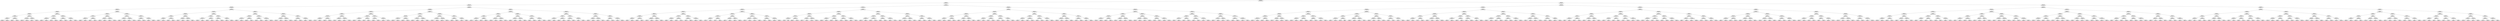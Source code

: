 ## [header material...]
## Command to get the layout: "dot -Teps thisfile > thisfile.eps"
graph "test"
{
node [shape="rectangle", fontsize=10, width=".2", height=".2", margin=0];
graph[fontsize=8];

n000 [label="clustersize = 14060
splitting feature:
((-0.504,-0.475)-(-0.448,0.709))"] ;
n000 -- n001 ;
n001 [label="clustersize = 7606
splitting feature:
((-0.426,-0.991)-(-0.924,0.417))"] ;
n001 -- n002 ;
n002 [label="clustersize = 4399
splitting feature:
((0.432,0.597)-(-0.867,-0.673))"] ;
n002 -- n003 ;
n003 [label="clustersize = 1860
splitting feature:
((0.639,-0.186)-(0.296,0.991))"] ;
n003 -- n004 ;
n004 [label="clustersize = 1021
splitting feature:
((-0.76,0.222)-(0.271,-0.995))"] ;
n004 -- n005 ;
n005 [label="clustersize = 382
splitting feature:
((-0.22,-0.795)-(-0.685,0.712))"] ;
n005 -- n006 ;
n006 [label="clustersize = 241
splitting feature:
((0.978,0.3)-(0.298,-0.842))"] ;
n006 -- n007 ;
n007 [label="clustersize = 47
splitting feature:
((0.422,-0.433)-(0.0551,-0.693))"] ;
n007 -- n008 ;
n008 [label="clustersize = 24
splitting feature:
((-0.121,0.516)-(-0.73,-0.701))"] ;
n008 -- n009 ;
n009 [label="clustersize = 14
pupil avg:
[-0.18647999 -0.00943358]"] ;
n008 -- n010 ;
n010 [label="clustersize = 10
pupil avg:
[-0.34293189  0.22525803]"] ;
n007 -- n011 ;
n011 [label="clustersize = 23
splitting feature:
((-0.255,0.513)-(-0.326,0.439))"] ;
n011 -- n012 ;
n012 [label="clustersize = 10
pupil avg:
[-0.12638039  0.03045181]"] ;
n011 -- n013 ;
n013 [label="clustersize = 13
pupil avg:
[-0.47707334 -0.24455931]"] ;
n006 -- n014 ;
n014 [label="clustersize = 194
splitting feature:
((-0.0365,-0.253)-(-0.173,0.332))"] ;
n014 -- n015 ;
n015 [label="clustersize = 134
splitting feature:
((0.887,-0.412)-(0.265,0.999))"] ;
n015 -- n016 ;
n016 [label="clustersize = 100
pupil avg:
[-0.19706345  0.13640953]"] ;
n015 -- n017 ;
n017 [label="clustersize = 34
pupil avg:
[-0.01891054  0.18959058]"] ;
n014 -- n018 ;
n018 [label="clustersize = 60
splitting feature:
((-0.934,0.215)-(-0.234,0.107))"] ;
n018 -- n019 ;
n019 [label="clustersize = 5
pupil avg:
[ 0.29821458  0.16728911]"] ;
n018 -- n020 ;
n020 [label="clustersize = 55
pupil avg:
[ 0.0324606   0.02627593]"] ;
n005 -- n021 ;
n021 [label="clustersize = 141
splitting feature:
((-0.825,-0.868)-(-0.196,0.0015))"] ;
n021 -- n022 ;
n022 [label="clustersize = 33
splitting feature:
((0.727,0.314)-(-0.807,0.871))"] ;
n022 -- n023 ;
n023 [label="clustersize = 10
splitting feature:
((-0.515,0.548)-(-0.525,-0.606))"] ;
n023 -- n024 ;
n024 [label="clustersize = 6
pupil avg:
[ 0.50942258  0.27629233]"] ;
n023 -- n025 ;
n025 [label="clustersize = 4
pupil avg:
[-0.09912634  0.28091398]"] ;
n022 -- n026 ;
n026 [label="clustersize = 23
splitting feature:
((-0.577,-0.604)-(0.0492,0.666))"] ;
n026 -- n027 ;
n027 [label="clustersize = 4
pupil avg:
[ 0.4068287   0.29166667]"] ;
n026 -- n028 ;
n028 [label="clustersize = 19
pupil avg:
[ 0.60388482  0.2093992 ]"] ;
n021 -- n029 ;
n029 [label="clustersize = 108
splitting feature:
((-0.363,0.692)-(-0.0538,0.45))"] ;
n029 -- n030 ;
n030 [label="clustersize = 24
splitting feature:
((0.411,0.0167)-(0.0846,0.0764))"] ;
n030 -- n031 ;
n031 [label="clustersize = 6
pupil avg:
[-0.10360606  0.27795197]"] ;
n030 -- n032 ;
n032 [label="clustersize = 18
pupil avg:
[-0.00037009  0.02172387]"] ;
n029 -- n033 ;
n033 [label="clustersize = 84
splitting feature:
((-0.67,-0.891)-(-0.624,0.544))"] ;
n033 -- n034 ;
n034 [label="clustersize = 7
pupil avg:
[-0.1128008  -0.09427014]"] ;
n033 -- n035 ;
n035 [label="clustersize = 77
pupil avg:
[ 0.25872932  0.07058672]"] ;
n004 -- n036 ;
n036 [label="clustersize = 639
splitting feature:
((-0.664,-0.64)-(0.205,0.717))"] ;
n036 -- n037 ;
n037 [label="clustersize = 293
splitting feature:
((0.41,-0.409)-(-0.228,-0.218))"] ;
n037 -- n038 ;
n038 [label="clustersize = 201
splitting feature:
((0.746,-0.412)-(-0.0474,0.937))"] ;
n038 -- n039 ;
n039 [label="clustersize = 179
splitting feature:
((0.193,0.0575)-(0.272,-0.596))"] ;
n039 -- n040 ;
n040 [label="clustersize = 88
pupil avg:
[-0.26675696  0.25411322]"] ;
n039 -- n041 ;
n041 [label="clustersize = 91
pupil avg:
[-0.38057589  0.2717949 ]"] ;
n038 -- n042 ;
n042 [label="clustersize = 22
splitting feature:
((-0.443,-0.264)-(0.846,0.956))"] ;
n042 -- n043 ;
n043 [label="clustersize = 17
pupil avg:
[-0.20349532  0.17731824]"] ;
n042 -- n044 ;
n044 [label="clustersize = 5
pupil avg:
[ 0.2645823   0.19977392]"] ;
n037 -- n045 ;
n045 [label="clustersize = 92
splitting feature:
((-0.378,-0.636)-(-0.096,0.464))"] ;
n045 -- n046 ;
n046 [label="clustersize = 46
splitting feature:
((0.414,0.39)-(-0.0718,-0.776))"] ;
n046 -- n047 ;
n047 [label="clustersize = 8
pupil avg:
[-0.22638512  0.2349059 ]"] ;
n046 -- n048 ;
n048 [label="clustersize = 38
pupil avg:
[-0.38258462 -0.00611372]"] ;
n045 -- n049 ;
n049 [label="clustersize = 46
splitting feature:
((-0.994,0.752)-(-0.713,0.409))"] ;
n049 -- n050 ;
n050 [label="clustersize = 18
pupil avg:
[ 0.04782053  0.00783064]"] ;
n049 -- n051 ;
n051 [label="clustersize = 28
pupil avg:
[-0.26210212  0.00658516]"] ;
n036 -- n052 ;
n052 [label="clustersize = 346
splitting feature:
((-0.382,-0.741)-(-0.0291,0.609))"] ;
n052 -- n053 ;
n053 [label="clustersize = 216
splitting feature:
((0.148,-0.731)-(0.411,0.0521))"] ;
n053 -- n054 ;
n054 [label="clustersize = 111
splitting feature:
((0.241,0.678)-(0.402,-0.343))"] ;
n054 -- n055 ;
n055 [label="clustersize = 14
pupil avg:
[-0.19340362  0.08117053]"] ;
n054 -- n056 ;
n056 [label="clustersize = 97
pupil avg:
[-0.3106991   0.28602498]"] ;
n053 -- n057 ;
n057 [label="clustersize = 105
splitting feature:
((-0.312,-0.489)-(0.295,-0.0409))"] ;
n057 -- n058 ;
n058 [label="clustersize = 31
pupil avg:
[-0.36045324  0.21706818]"] ;
n057 -- n059 ;
n059 [label="clustersize = 74
pupil avg:
[-0.01434708  0.29703553]"] ;
n052 -- n060 ;
n060 [label="clustersize = 130
splitting feature:
((0.0159,0.692)-(0.241,-0.413))"] ;
n060 -- n061 ;
n061 [label="clustersize = 69
splitting feature:
((-0.895,-0.838)-(0.0182,-0.747))"] ;
n061 -- n062 ;
n062 [label="clustersize = 20
pupil avg:
[ 0.3796518   0.22098908]"] ;
n061 -- n063 ;
n063 [label="clustersize = 49
pupil avg:
[ 0.08340316  0.16463393]"] ;
n060 -- n064 ;
n064 [label="clustersize = 61
splitting feature:
((-0.564,-0.301)-(0.156,0.277))"] ;
n064 -- n065 ;
n065 [label="clustersize = 23
pupil avg:
[-0.25492854  0.1987361 ]"] ;
n064 -- n066 ;
n066 [label="clustersize = 38
pupil avg:
[-0.05682999  0.23427364]"] ;
n003 -- n067 ;
n067 [label="clustersize = 839
splitting feature:
((0.0587,0.574)-(-0.43,-0.367))"] ;
n067 -- n068 ;
n068 [label="clustersize = 367
splitting feature:
((-0.291,-0.75)-(-0.723,0.542))"] ;
n068 -- n069 ;
n069 [label="clustersize = 233
splitting feature:
((-0.681,-0.804)-(0.253,0.458))"] ;
n069 -- n070 ;
n070 [label="clustersize = 65
splitting feature:
((0.217,0.126)-(-0.589,0.0376))"] ;
n070 -- n071 ;
n071 [label="clustersize = 20
splitting feature:
((-0.131,-0.285)-(0.325,0.167))"] ;
n071 -- n072 ;
n072 [label="clustersize = 10
pupil avg:
[ 0.02244857 -0.01801031]"] ;
n071 -- n073 ;
n073 [label="clustersize = 10
pupil avg:
[ 0.05892712  0.23137337]"] ;
n070 -- n074 ;
n074 [label="clustersize = 45
splitting feature:
((0.521,-0.712)-(-0.318,-0.668))"] ;
n074 -- n075 ;
n075 [label="clustersize = 22
pupil avg:
[-0.32746825  0.16831282]"] ;
n074 -- n076 ;
n076 [label="clustersize = 23
pupil avg:
[-0.17535923 -0.01137689]"] ;
n069 -- n077 ;
n077 [label="clustersize = 168
splitting feature:
((0.039,-0.0813)-(0.269,0.913))"] ;
n077 -- n078 ;
n078 [label="clustersize = 110
splitting feature:
((0.14,0.283)-(-0.258,-0.106))"] ;
n078 -- n079 ;
n079 [label="clustersize = 61
pupil avg:
[ 0.09874152  0.1451444 ]"] ;
n078 -- n080 ;
n080 [label="clustersize = 49
pupil avg:
[-0.01605755  0.02519167]"] ;
n077 -- n081 ;
n081 [label="clustersize = 58
splitting feature:
((0.224,0.0672)-(0.95,0.528))"] ;
n081 -- n082 ;
n082 [label="clustersize = 51
pupil avg:
[ 0.24951088  0.2325256 ]"] ;
n081 -- n083 ;
n083 [label="clustersize = 7
pupil avg:
[-0.33745898  0.07225338]"] ;
n068 -- n084 ;
n084 [label="clustersize = 134
splitting feature:
((0.384,-0.844)-(0.806,-0.485))"] ;
n084 -- n085 ;
n085 [label="clustersize = 73
splitting feature:
((0.441,-0.766)-(0.506,-0.197))"] ;
n085 -- n086 ;
n086 [label="clustersize = 34
splitting feature:
((-0.0197,0.577)-(-0.407,-0.189))"] ;
n086 -- n087 ;
n087 [label="clustersize = 30
pupil avg:
[ 0.12976273  0.15848601]"] ;
n086 -- n088 ;
n088 [label="clustersize = 4
pupil avg:
[-0.17749403 -0.35739621]"] ;
n085 -- n089 ;
n089 [label="clustersize = 39
splitting feature:
((-0.66,-0.64)-(-0.811,0.826))"] ;
n089 -- n090 ;
n090 [label="clustersize = 18
pupil avg:
[ 0.15355226  0.1793269 ]"] ;
n089 -- n091 ;
n091 [label="clustersize = 21
pupil avg:
[ 0.39975407  0.13229126]"] ;
n084 -- n092 ;
n092 [label="clustersize = 61
splitting feature:
((0.493,0.57)-(-0.969,-0.791))"] ;
n092 -- n093 ;
n093 [label="clustersize = 38
splitting feature:
((-0.167,-0.453)-(-0.00291,0.821))"] ;
n093 -- n094 ;
n094 [label="clustersize = 8
pupil avg:
[ 0.14815148 -0.07861554]"] ;
n093 -- n095 ;
n095 [label="clustersize = 30
pupil avg:
[ 0.38773664  0.15947398]"] ;
n092 -- n096 ;
n096 [label="clustersize = 23
splitting feature:
((-0.827,0.906)-(-0.418,0.79))"] ;
n096 -- n097 ;
n097 [label="clustersize = 17
pupil avg:
[ 0.65129694  0.14155698]"] ;
n096 -- n098 ;
n098 [label="clustersize = 6
pupil avg:
[ 0.38606753  0.16390024]"] ;
n067 -- n099 ;
n099 [label="clustersize = 472
splitting feature:
((0.829,0.608)-(0.481,-0.746))"] ;
n099 -- n100 ;
n100 [label="clustersize = 190
splitting feature:
((0.902,0.541)-(0.25,-0.284))"] ;
n100 -- n101 ;
n101 [label="clustersize = 93
splitting feature:
((0.403,-0.361)-(-0.938,0.456))"] ;
n101 -- n102 ;
n102 [label="clustersize = 28
splitting feature:
((0.348,0.779)-(-0.0417,0.866))"] ;
n102 -- n103 ;
n103 [label="clustersize = 16
pupil avg:
[-0.33360893 -0.13207862]"] ;
n102 -- n104 ;
n104 [label="clustersize = 12
pupil avg:
[-0.06983722 -0.04144332]"] ;
n101 -- n105 ;
n105 [label="clustersize = 65
splitting feature:
((-0.633,-0.206)-(0.964,-0.964))"] ;
n105 -- n106 ;
n106 [label="clustersize = 59
pupil avg:
[-0.36699349 -0.27094961]"] ;
n105 -- n107 ;
n107 [label="clustersize = 6
pupil avg:
[-0.16142783 -0.19713789]"] ;
n100 -- n108 ;
n108 [label="clustersize = 97
splitting feature:
((0.698,0.981)-(-0.0962,0.135))"] ;
n108 -- n109 ;
n109 [label="clustersize = 25
splitting feature:
((-0.624,0.854)-(0.836,-0.726))"] ;
n109 -- n110 ;
n110 [label="clustersize = 14
pupil avg:
[-0.16098591 -0.18853979]"] ;
n109 -- n111 ;
n111 [label="clustersize = 11
pupil avg:
[-0.36294795 -0.02794128]"] ;
n108 -- n112 ;
n112 [label="clustersize = 72
splitting feature:
((-0.668,0.718)-(0.352,0.0365))"] ;
n112 -- n113 ;
n113 [label="clustersize = 19
pupil avg:
[ 0.06319603 -0.17647449]"] ;
n112 -- n114 ;
n114 [label="clustersize = 53
pupil avg:
[-0.08608509  0.10300991]"] ;
n099 -- n115 ;
n115 [label="clustersize = 282
splitting feature:
((0.633,-0.462)-(-0.865,-0.732))"] ;
n115 -- n116 ;
n116 [label="clustersize = 215
splitting feature:
((-0.664,-0.129)-(-0.689,0.969))"] ;
n116 -- n117 ;
n117 [label="clustersize = 167
splitting feature:
((0.31,0.2)-(0.00541,-0.866))"] ;
n117 -- n118 ;
n118 [label="clustersize = 100
pupil avg:
[ 0.04001491  0.18350191]"] ;
n117 -- n119 ;
n119 [label="clustersize = 67
pupil avg:
[-0.1105235   0.07074643]"] ;
n116 -- n120 ;
n120 [label="clustersize = 48
splitting feature:
((-0.121,0.455)-(0.0452,0.934))"] ;
n120 -- n121 ;
n121 [label="clustersize = 18
pupil avg:
[-0.04734409  0.09734666]"] ;
n120 -- n122 ;
n122 [label="clustersize = 30
pupil avg:
[-0.35601842  0.15430804]"] ;
n115 -- n123 ;
n123 [label="clustersize = 67
splitting feature:
((0.0484,-0.635)-(0.27,0.574))"] ;
n123 -- n124 ;
n124 [label="clustersize = 38
splitting feature:
((0.328,-0.15)-(-0.619,0.453))"] ;
n124 -- n125 ;
n125 [label="clustersize = 19
pupil avg:
[-0.09339445  0.04701617]"] ;
n124 -- n126 ;
n126 [label="clustersize = 19
pupil avg:
[ 0.04424331 -0.22610619]"] ;
n123 -- n127 ;
n127 [label="clustersize = 29
splitting feature:
((0.672,-0.892)-(0.266,-0.0487))"] ;
n127 -- n128 ;
n128 [label="clustersize = 4
pupil avg:
[ 0.78823362  0.33948718]"] ;
n127 -- n129 ;
n129 [label="clustersize = 25
pupil avg:
[ 0.16566755  0.0491252 ]"] ;
n002 -- n130 ;
n130 [label="clustersize = 2539
splitting feature:
((-0.303,-0.166)-(0.307,0.53))"] ;
n130 -- n131 ;
n131 [label="clustersize = 2068
splitting feature:
((0.464,-0.59)-(-0.0936,0.652))"] ;
n131 -- n132 ;
n132 [label="clustersize = 922
splitting feature:
((-0.402,-0.621)-(0.104,0.596))"] ;
n132 -- n133 ;
n133 [label="clustersize = 794
splitting feature:
((-0.916,-0.782)-(0.424,-0.619))"] ;
n133 -- n134 ;
n134 [label="clustersize = 390
splitting feature:
((-0.281,0.574)-(-0.673,-0.813))"] ;
n134 -- n135 ;
n135 [label="clustersize = 63
splitting feature:
((-0.428,-0.906)-(-0.362,0.15))"] ;
n135 -- n136 ;
n136 [label="clustersize = 18
pupil avg:
[-0.32494    -0.14250871]"] ;
n135 -- n137 ;
n137 [label="clustersize = 45
pupil avg:
[-0.09750035 -0.21024121]"] ;
n134 -- n138 ;
n138 [label="clustersize = 327
splitting feature:
((-0.415,-0.0244)-(-0.832,-0.741))"] ;
n138 -- n139 ;
n139 [label="clustersize = 128
pupil avg:
[-0.37502595 -0.23602654]"] ;
n138 -- n140 ;
n140 [label="clustersize = 199
pupil avg:
[-0.43463317 -0.08692943]"] ;
n133 -- n141 ;
n141 [label="clustersize = 404
splitting feature:
((0.53,-0.56)-(-0.237,-0.0462))"] ;
n141 -- n142 ;
n142 [label="clustersize = 140
splitting feature:
((-0.685,0.535)-(0.768,-0.0427))"] ;
n142 -- n143 ;
n143 [label="clustersize = 40
pupil avg:
[-0.17032174  0.0554361 ]"] ;
n142 -- n144 ;
n144 [label="clustersize = 100
pupil avg:
[-0.38496385  0.17563321]"] ;
n141 -- n145 ;
n145 [label="clustersize = 264
splitting feature:
((0.775,-0.652)-(-0.197,0.879))"] ;
n145 -- n146 ;
n146 [label="clustersize = 176
pupil avg:
[-0.36794652  0.00190337]"] ;
n145 -- n147 ;
n147 [label="clustersize = 88
pupil avg:
[-0.19141473 -0.04978213]"] ;
n132 -- n148 ;
n148 [label="clustersize = 128
splitting feature:
((0.419,0.0126)-(-0.791,-0.59))"] ;
n148 -- n149 ;
n149 [label="clustersize = 58
splitting feature:
((-0.481,0.0903)-(-0.443,0.453))"] ;
n149 -- n150 ;
n150 [label="clustersize = 50
splitting feature:
((-0.154,-0.269)-(-0.259,0.822))"] ;
n150 -- n151 ;
n151 [label="clustersize = 42
pupil avg:
[-0.04898256  0.16459487]"] ;
n150 -- n152 ;
n152 [label="clustersize = 8
pupil avg:
[ 0.08789722  0.33399758]"] ;
n149 -- n153 ;
n153 [label="clustersize = 8
splitting feature:
((0.372,0.41)-(0.219,0.505))"] ;
n153 -- n154 ;
n154 [label="clustersize = 4
pupil avg:
[ 0.3744073  0.2000652]"] ;
n153 -- n155 ;
n155 [label="clustersize = 4
pupil avg:
[ 0.07163947  0.20042735]"] ;
n148 -- n156 ;
n156 [label="clustersize = 70
splitting feature:
((0.0178,-0.361)-(-0.425,-0.336))"] ;
n156 -- n157 ;
n157 [label="clustersize = 61
splitting feature:
((0.154,-0.41)-(-0.237,0.746))"] ;
n157 -- n158 ;
n158 [label="clustersize = 56
pupil avg:
[-0.28162945  0.08047821]"] ;
n157 -- n159 ;
n159 [label="clustersize = 5
pupil avg:
[-0.02620254  0.19374238]"] ;
n156 -- n160 ;
n160 [label="clustersize = 9
splitting feature:
((0.687,0.402)-(0.216,0.705))"] ;
n160 -- n161 ;
n161 [label="clustersize = 4
pupil avg:
[-0.15405826 -0.16086916]"] ;
n160 -- n162 ;
n162 [label="clustersize = 5
pupil avg:
[ 0.1212677   0.14188546]"] ;
n131 -- n163 ;
n163 [label="clustersize = 1146
splitting feature:
((-0.0446,0.685)-(0.197,-0.335))"] ;
n163 -- n164 ;
n164 [label="clustersize = 611
splitting feature:
((-0.855,-0.711)-(0.243,0.263))"] ;
n164 -- n165 ;
n165 [label="clustersize = 395
splitting feature:
((0.953,-1)-(-0.823,0.133))"] ;
n165 -- n166 ;
n166 [label="clustersize = 140
splitting feature:
((0.277,0.293)-(-0.474,0.458))"] ;
n166 -- n167 ;
n167 [label="clustersize = 36
pupil avg:
[ 0.39804932 -0.09013051]"] ;
n166 -- n168 ;
n168 [label="clustersize = 104
pupil avg:
[ 0.03674054 -0.18501209]"] ;
n165 -- n169 ;
n169 [label="clustersize = 255
splitting feature:
((0.141,-0.0618)-(-0.589,-0.915))"] ;
n169 -- n170 ;
n170 [label="clustersize = 94
pupil avg:
[-0.05938183 -0.07266378]"] ;
n169 -- n171 ;
n171 [label="clustersize = 161
pupil avg:
[-0.1948292  -0.20094096]"] ;
n164 -- n172 ;
n172 [label="clustersize = 216
splitting feature:
((-0.385,-0.795)-(0.354,0.891))"] ;
n172 -- n173 ;
n173 [label="clustersize = 190
splitting feature:
((-0.751,-0.281)-(-0.435,0.0781))"] ;
n173 -- n174 ;
n174 [label="clustersize = 94
pupil avg:
[ 0.06836591  0.00158673]"] ;
n173 -- n175 ;
n175 [label="clustersize = 96
pupil avg:
[-0.02623553 -0.07281077]"] ;
n172 -- n176 ;
n176 [label="clustersize = 26
splitting feature:
((-0.121,0.843)-(0.00555,0.165))"] ;
n176 -- n177 ;
n177 [label="clustersize = 9
pupil avg:
[ 0.5545496  -0.06412215]"] ;
n176 -- n178 ;
n178 [label="clustersize = 17
pupil avg:
[ 0.04721585 -0.01307254]"] ;
n163 -- n179 ;
n179 [label="clustersize = 535
splitting feature:
((-0.0878,-0.476)-(0.198,0.883))"] ;
n179 -- n180 ;
n180 [label="clustersize = 484
splitting feature:
((-0.0731,0.647)-(-0.929,-0.701))"] ;
n180 -- n181 ;
n181 [label="clustersize = 204
splitting feature:
((0.154,-0.524)-(-0.0662,0.00782))"] ;
n181 -- n182 ;
n182 [label="clustersize = 78
pupil avg:
[-0.28706712 -0.04773815]"] ;
n181 -- n183 ;
n183 [label="clustersize = 126
pupil avg:
[-0.10458634 -0.03688017]"] ;
n180 -- n184 ;
n184 [label="clustersize = 280
splitting feature:
((-0.675,0.824)-(0.859,0.806))"] ;
n184 -- n185 ;
n185 [label="clustersize = 179
pupil avg:
[-0.28686092 -0.17559009]"] ;
n184 -- n186 ;
n186 [label="clustersize = 101
pupil avg:
[-0.34980572 -0.07348205]"] ;
n179 -- n187 ;
n187 [label="clustersize = 51
splitting feature:
((-0.138,0.252)-(-0.237,-0.977))"] ;
n187 -- n188 ;
n188 [label="clustersize = 33
splitting feature:
((-0.798,0.861)-(0.00403,0.787))"] ;
n188 -- n189 ;
n189 [label="clustersize = 4
pupil avg:
[-0.25088567 -0.2349954 ]"] ;
n188 -- n190 ;
n190 [label="clustersize = 29
pupil avg:
[-0.09755246  0.1567769 ]"] ;
n187 -- n191 ;
n191 [label="clustersize = 18
splitting feature:
((0.154,-0.445)-(0.16,0.723))"] ;
n191 -- n192 ;
n192 [label="clustersize = 12
pupil avg:
[-0.11820132  0.03122449]"] ;
n191 -- n193 ;
n193 [label="clustersize = 6
pupil avg:
[ 0.54624809  0.091425  ]"] ;
n130 -- n194 ;
n194 [label="clustersize = 471
splitting feature:
((-0.185,-0.22)-(0.119,0.82))"] ;
n194 -- n195 ;
n195 [label="clustersize = 265
splitting feature:
((0.316,0.653)-(-0.142,0.823))"] ;
n195 -- n196 ;
n196 [label="clustersize = 172
splitting feature:
((0.638,0.434)-(0.804,-0.629))"] ;
n196 -- n197 ;
n197 [label="clustersize = 79
splitting feature:
((-0.327,-0.689)-(-0.0921,-0.747))"] ;
n197 -- n198 ;
n198 [label="clustersize = 18
splitting feature:
((0.952,-0.276)-(0.748,0.0222))"] ;
n198 -- n199 ;
n199 [label="clustersize = 4
pupil avg:
[-0.39908274  0.24163486]"] ;
n198 -- n200 ;
n200 [label="clustersize = 14
pupil avg:
[-0.37945941 -0.16318469]"] ;
n197 -- n201 ;
n201 [label="clustersize = 61
splitting feature:
((-0.573,0.635)-(0.451,-0.47))"] ;
n201 -- n202 ;
n202 [label="clustersize = 11
pupil avg:
[-0.2042366   0.07726552]"] ;
n201 -- n203 ;
n203 [label="clustersize = 50
pupil avg:
[-0.39992066  0.15971354]"] ;
n196 -- n204 ;
n204 [label="clustersize = 93
splitting feature:
((0.431,-0.669)-(0.293,0.0508))"] ;
n204 -- n205 ;
n205 [label="clustersize = 40
splitting feature:
((0.981,-0.861)-(-0.196,-0.947))"] ;
n205 -- n206 ;
n206 [label="clustersize = 5
pupil avg:
[-0.55744229  0.06698629]"] ;
n205 -- n207 ;
n207 [label="clustersize = 35
pupil avg:
[-0.31187516  0.16269102]"] ;
n204 -- n208 ;
n208 [label="clustersize = 53
splitting feature:
((0.239,-0.426)-(0.0199,0.0377))"] ;
n208 -- n209 ;
n209 [label="clustersize = 26
pupil avg:
[-0.32130375  0.16645887]"] ;
n208 -- n210 ;
n210 [label="clustersize = 27
pupil avg:
[-0.0672492   0.14213328]"] ;
n195 -- n211 ;
n211 [label="clustersize = 93
splitting feature:
((-0.0883,0.986)-(0.657,-0.0608))"] ;
n211 -- n212 ;
n212 [label="clustersize = 57
splitting feature:
((0.57,-0.44)-(-0.433,-0.834))"] ;
n212 -- n213 ;
n213 [label="clustersize = 9
splitting feature:
((0.308,0.78)-(0.979,-0.486))"] ;
n213 -- n214 ;
n214 [label="clustersize = 4
pupil avg:
[ 0.22554557 -0.0684669 ]"] ;
n213 -- n215 ;
n215 [label="clustersize = 5
pupil avg:
[-0.54198467  0.2699724 ]"] ;
n212 -- n216 ;
n216 [label="clustersize = 48
splitting feature:
((-0.797,0.912)-(0.0163,0.645))"] ;
n216 -- n217 ;
n217 [label="clustersize = 7
pupil avg:
[-0.17674872 -0.09742116]"] ;
n216 -- n218 ;
n218 [label="clustersize = 41
pupil avg:
[ 0.1945694 -0.0005655]"] ;
n211 -- n219 ;
n219 [label="clustersize = 36
splitting feature:
((0.383,-0.871)-(-0.193,0.824))"] ;
n219 -- n220 ;
n220 [label="clustersize = 25
splitting feature:
((0.909,0.964)-(0.887,-0.539))"] ;
n220 -- n221 ;
n221 [label="clustersize = 5
pupil avg:
[-0.10273918  0.2430244 ]"] ;
n220 -- n222 ;
n222 [label="clustersize = 20
pupil avg:
[-0.41375369  0.01609686]"] ;
n219 -- n223 ;
n223 [label="clustersize = 11
splitting feature:
((-0.31,0.547)-(-0.289,-0.578))"] ;
n223 -- n224 ;
n224 [label="clustersize = 6
pupil avg:
[ 0.21080329 -0.28474564]"] ;
n223 -- n225 ;
n225 [label="clustersize = 5
pupil avg:
[-0.22876566 -0.19614035]"] ;
n194 -- n226 ;
n226 [label="clustersize = 206
splitting feature:
((-0.323,-0.984)-(0.0349,-0.0962))"] ;
n226 -- n227 ;
n227 [label="clustersize = 92
splitting feature:
((0.958,-0.953)-(-0.708,-0.184))"] ;
n227 -- n228 ;
n228 [label="clustersize = 47
splitting feature:
((-0.0214,0.498)-(0.411,0.86))"] ;
n228 -- n229 ;
n229 [label="clustersize = 29
splitting feature:
((0.189,0.145)-(-0.0139,-0.43))"] ;
n229 -- n230 ;
n230 [label="clustersize = 20
pupil avg:
[ 0.68044125  0.04512641]"] ;
n229 -- n231 ;
n231 [label="clustersize = 9
pupil avg:
[ 0.48247605  0.02395172]"] ;
n228 -- n232 ;
n232 [label="clustersize = 18
splitting feature:
((-0.0765,-0.665)-(-0.734,-0.384))"] ;
n232 -- n233 ;
n233 [label="clustersize = 14
pupil avg:
[ 0.83790769  0.28873857]"] ;
n232 -- n234 ;
n234 [label="clustersize = 4
pupil avg:
[ 0.44120983  0.29900308]"] ;
n227 -- n235 ;
n235 [label="clustersize = 45
splitting feature:
((0.19,0.732)-(-0.0742,-0.406))"] ;
n235 -- n236 ;
n236 [label="clustersize = 29
splitting feature:
((0.293,0.587)-(-0.513,0.594))"] ;
n236 -- n237 ;
n237 [label="clustersize = 20
pupil avg:
[ 0.63196243  0.14607826]"] ;
n236 -- n238 ;
n238 [label="clustersize = 9
pupil avg:
[ 0.32813354  0.22074645]"] ;
n235 -- n239 ;
n239 [label="clustersize = 16
splitting feature:
((-0.335,0.804)-(0.967,0.237))"] ;
n239 -- n240 ;
n240 [label="clustersize = 12
pupil avg:
[ 0.13470902  0.00747721]"] ;
n239 -- n241 ;
n241 [label="clustersize = 4
pupil avg:
[-0.53413866  0.01754202]"] ;
n226 -- n242 ;
n242 [label="clustersize = 114
splitting feature:
((0.0542,0.755)-(0.0371,-0.542))"] ;
n242 -- n243 ;
n243 [label="clustersize = 65
splitting feature:
((0.618,-0.776)-(-0.238,-0.708))"] ;
n243 -- n244 ;
n244 [label="clustersize = 27
splitting feature:
((-0.793,0.546)-(0.5,-0.864))"] ;
n244 -- n245 ;
n245 [label="clustersize = 4
pupil avg:
[ 0.28109975  0.19969148]"] ;
n244 -- n246 ;
n246 [label="clustersize = 23
pupil avg:
[-0.16738455  0.25969164]"] ;
n243 -- n247 ;
n247 [label="clustersize = 38
splitting feature:
((0.992,-0.941)-(0.895,0.616))"] ;
n247 -- n248 ;
n248 [label="clustersize = 28
pupil avg:
[ 0.36891766  0.13640154]"] ;
n247 -- n249 ;
n249 [label="clustersize = 10
pupil avg:
[ 0.07776264  0.21142531]"] ;
n242 -- n250 ;
n250 [label="clustersize = 49
splitting feature:
((0.113,-0.995)-(0.415,0.979))"] ;
n250 -- n251 ;
n251 [label="clustersize = 30
splitting feature:
((-0.923,0.654)-(0.57,0.755))"] ;
n251 -- n252 ;
n252 [label="clustersize = 6
pupil avg:
[-0.26698972 -0.01878247]"] ;
n251 -- n253 ;
n253 [label="clustersize = 24
pupil avg:
[-0.2502752   0.23042832]"] ;
n250 -- n254 ;
n254 [label="clustersize = 19
splitting feature:
((0.824,-0.159)-(-0.193,-0.327))"] ;
n254 -- n255 ;
n255 [label="clustersize = 5
pupil avg:
[-0.1672554   0.23236466]"] ;
n254 -- n256 ;
n256 [label="clustersize = 14
pupil avg:
[ 0.02356186  0.18065213]"] ;
n001 -- n257 ;
n257 [label="clustersize = 3207
splitting feature:
((-0.316,0.421)-(-0.0224,0.579))"] ;
n257 -- n258 ;
n258 [label="clustersize = 1297
splitting feature:
((-0.431,-0.671)-(0.163,0.0538))"] ;
n258 -- n259 ;
n259 [label="clustersize = 600
splitting feature:
((-0.253,0.811)-(-0.457,-0.909))"] ;
n259 -- n260 ;
n260 [label="clustersize = 327
splitting feature:
((-0.243,0.287)-(-0.428,-0.109))"] ;
n260 -- n261 ;
n261 [label="clustersize = 176
splitting feature:
((-0.719,0.0385)-(-0.426,-0.0345))"] ;
n261 -- n262 ;
n262 [label="clustersize = 65
splitting feature:
((0.401,-0.0968)-(0.0225,0.0836))"] ;
n262 -- n263 ;
n263 [label="clustersize = 16
splitting feature:
((0.324,0.452)-(-0.3,-0.661))"] ;
n263 -- n264 ;
n264 [label="clustersize = 8
pupil avg:
[ 0.51833834  0.03729742]"] ;
n263 -- n265 ;
n265 [label="clustersize = 8
pupil avg:
[ 0.42842268 -0.10822988]"] ;
n262 -- n266 ;
n266 [label="clustersize = 49
splitting feature:
((0.638,0.241)-(0.427,-0.953))"] ;
n266 -- n267 ;
n267 [label="clustersize = 17
pupil avg:
[ 0.39089196 -0.09934801]"] ;
n266 -- n268 ;
n268 [label="clustersize = 32
pupil avg:
[ 0.22638489 -0.11778187]"] ;
n261 -- n269 ;
n269 [label="clustersize = 111
splitting feature:
((-0.742,-0.742)-(0.633,0.913))"] ;
n269 -- n270 ;
n270 [label="clustersize = 86
splitting feature:
((-0.00855,0.989)-(0.502,0.482))"] ;
n270 -- n271 ;
n271 [label="clustersize = 63
pupil avg:
[ 0.16534784 -0.1476989 ]"] ;
n270 -- n272 ;
n272 [label="clustersize = 23
pupil avg:
[ 0.25341466 -0.20013796]"] ;
n269 -- n273 ;
n273 [label="clustersize = 25
splitting feature:
((-0.609,-0.835)-(0.796,0.255))"] ;
n273 -- n274 ;
n274 [label="clustersize = 13
pupil avg:
[ 0.18611716 -0.15386382]"] ;
n273 -- n275 ;
n275 [label="clustersize = 12
pupil avg:
[ 0.46006823 -0.15971337]"] ;
n260 -- n276 ;
n276 [label="clustersize = 151
splitting feature:
((0.11,-0.0896)-(-0.969,-0.055))"] ;
n276 -- n277 ;
n277 [label="clustersize = 40
splitting feature:
((-0.344,-0.14)-(-0.121,0.266))"] ;
n277 -- n278 ;
n278 [label="clustersize = 28
splitting feature:
((-0.723,-0.759)-(0.684,0.95))"] ;
n278 -- n279 ;
n279 [label="clustersize = 13
pupil avg:
[-0.19265552 -0.20821761]"] ;
n278 -- n280 ;
n280 [label="clustersize = 15
pupil avg:
[-0.22989226  0.0971642 ]"] ;
n277 -- n281 ;
n281 [label="clustersize = 12
splitting feature:
((-0.0979,0.44)-(0.225,-0.546))"] ;
n281 -- n282 ;
n282 [label="clustersize = 8
pupil avg:
[ 0.25750521 -0.23527397]"] ;
n281 -- n283 ;
n283 [label="clustersize = 4
pupil avg:
[ 0.0945071  -0.14383876]"] ;
n276 -- n284 ;
n284 [label="clustersize = 111
splitting feature:
((-0.881,-0.895)-(0.896,0.358))"] ;
n284 -- n285 ;
n285 [label="clustersize = 101
splitting feature:
((-0.659,0.759)-(-0.252,-0.165))"] ;
n285 -- n286 ;
n286 [label="clustersize = 18
pupil avg:
[ 0.16572529 -0.17733381]"] ;
n285 -- n287 ;
n287 [label="clustersize = 83
pupil avg:
[ 0.00204999 -0.22407494]"] ;
n284 -- n288 ;
n288 [label="clustersize = 10
splitting feature:
((-0.318,-0.257)-(-0.989,0.208))"] ;
n288 -- n289 ;
n289 [label="clustersize = 4
pupil avg:
[ 0.06538462 -0.07358059]"] ;
n288 -- n290 ;
n290 [label="clustersize = 6
pupil avg:
[ 0.53629426 -0.18672161]"] ;
n259 -- n291 ;
n291 [label="clustersize = 273
splitting feature:
((-0.178,0.621)-(-0.507,-0.819))"] ;
n291 -- n292 ;
n292 [label="clustersize = 116
splitting feature:
((0.623,-0.378)-(-0.103,0.921))"] ;
n292 -- n293 ;
n293 [label="clustersize = 36
splitting feature:
((0.123,-0.0677)-(0.317,-0.263))"] ;
n293 -- n294 ;
n294 [label="clustersize = 25
splitting feature:
((-0.662,0.244)-(0.261,-0.81))"] ;
n294 -- n295 ;
n295 [label="clustersize = 12
pupil avg:
[-0.2842912  -0.20470879]"] ;
n294 -- n296 ;
n296 [label="clustersize = 13
pupil avg:
[-0.119508   -0.17277374]"] ;
n293 -- n297 ;
n297 [label="clustersize = 11
splitting feature:
((0.362,0.295)-(0.23,0.168))"] ;
n297 -- n298 ;
n298 [label="clustersize = 4
pupil avg:
[ 0.1647425   0.17877355]"] ;
n297 -- n299 ;
n299 [label="clustersize = 7
pupil avg:
[-0.14382052 -0.15462049]"] ;
n292 -- n300 ;
n300 [label="clustersize = 80
splitting feature:
((0.836,-0.723)-(0.0139,0.921))"] ;
n300 -- n301 ;
n301 [label="clustersize = 8
splitting feature:
((0.508,0.907)-(0.952,0.154))"] ;
n301 -- n302 ;
n302 [label="clustersize = 4
pupil avg:
[ 0.46663937 -0.14324324]"] ;
n301 -- n303 ;
n303 [label="clustersize = 4
pupil avg:
[-0.00667293 -0.13280075]"] ;
n300 -- n304 ;
n304 [label="clustersize = 72
splitting feature:
((0.145,-0.888)-(-0.141,0.187))"] ;
n304 -- n305 ;
n305 [label="clustersize = 16
pupil avg:
[-0.16463054 -0.17352949]"] ;
n304 -- n306 ;
n306 [label="clustersize = 56
pupil avg:
[ 0.02550609 -0.18346524]"] ;
n291 -- n307 ;
n307 [label="clustersize = 157
splitting feature:
((-0.0246,-0.359)-(-0.563,0.661))"] ;
n307 -- n308 ;
n308 [label="clustersize = 108
splitting feature:
((-0.393,-0.417)-(-0.701,-0.515))"] ;
n308 -- n309 ;
n309 [label="clustersize = 100
splitting feature:
((0.969,-0.752)-(-0.413,0.279))"] ;
n309 -- n310 ;
n310 [label="clustersize = 6
pupil avg:
[-0.00270314 -0.18089246]"] ;
n309 -- n311 ;
n311 [label="clustersize = 94
pupil avg:
[-0.28122776 -0.20292521]"] ;
n308 -- n312 ;
n312 [label="clustersize = 8
splitting feature:
((0.0922,0.371)-(-0.218,0.274))"] ;
n312 -- n313 ;
n313 [label="clustersize = 4
pupil avg:
[-0.39137617  0.23681362]"] ;
n312 -- n314 ;
n314 [label="clustersize = 4
pupil avg:
[-0.13080393 -0.04272922]"] ;
n307 -- n315 ;
n315 [label="clustersize = 49
splitting feature:
((-0.778,0.636)-(-0.16,-0.885))"] ;
n315 -- n316 ;
n316 [label="clustersize = 19
splitting feature:
((0.431,0.608)-(-0.0596,-0.631))"] ;
n316 -- n317 ;
n317 [label="clustersize = 5
pupil avg:
[-0.12411765 -0.26764706]"] ;
n316 -- n318 ;
n318 [label="clustersize = 14
pupil avg:
[ 0.17573697 -0.26060749]"] ;
n315 -- n319 ;
n319 [label="clustersize = 30
splitting feature:
((0.12,-0.0581)-(-0.482,0.925))"] ;
n319 -- n320 ;
n320 [label="clustersize = 15
pupil avg:
[-0.27952613 -0.26265573]"] ;
n319 -- n321 ;
n321 [label="clustersize = 15
pupil avg:
[ 0.01939984 -0.28250247]"] ;
n258 -- n322 ;
n322 [label="clustersize = 697
splitting feature:
((-0.00399,-0.164)-(-0.321,0.961))"] ;
n322 -- n323 ;
n323 [label="clustersize = 529
splitting feature:
((-0.944,0.249)-(0.194,-0.245))"] ;
n323 -- n324 ;
n324 [label="clustersize = 280
splitting feature:
((0.793,0.635)-(0.415,-0.928))"] ;
n324 -- n325 ;
n325 [label="clustersize = 73
splitting feature:
((0.753,-0.117)-(-0.403,0.514))"] ;
n325 -- n326 ;
n326 [label="clustersize = 12
splitting feature:
((-0.347,0.272)-(-0.985,-0.59))"] ;
n326 -- n327 ;
n327 [label="clustersize = 7
pupil avg:
[ 0.2107449  -0.01293916]"] ;
n326 -- n328 ;
n328 [label="clustersize = 5
pupil avg:
[ 0.6   0.39]"] ;
n325 -- n329 ;
n329 [label="clustersize = 61
splitting feature:
((0.0957,0.857)-(-0.907,0.738))"] ;
n329 -- n330 ;
n330 [label="clustersize = 22
pupil avg:
[ 0.05360496 -0.08275462]"] ;
n329 -- n331 ;
n331 [label="clustersize = 39
pupil avg:
[ 0.27521178 -0.11608402]"] ;
n324 -- n332 ;
n332 [label="clustersize = 207
splitting feature:
((-0.457,-0.116)-(0.0152,0.746))"] ;
n332 -- n333 ;
n333 [label="clustersize = 81
splitting feature:
((-0.311,-0.516)-(0.567,0.432))"] ;
n333 -- n334 ;
n334 [label="clustersize = 74
pupil avg:
[ 0.04100491 -0.11776482]"] ;
n333 -- n335 ;
n335 [label="clustersize = 7
pupil avg:
[-0.30160211 -0.07411772]"] ;
n332 -- n336 ;
n336 [label="clustersize = 126
splitting feature:
((0.804,0.393)-(-0.342,-0.853))"] ;
n336 -- n337 ;
n337 [label="clustersize = 11
pupil avg:
[ 0.416442   -0.02956799]"] ;
n336 -- n338 ;
n338 [label="clustersize = 115
pupil avg:
[ 0.10620421 -0.02432223]"] ;
n323 -- n339 ;
n339 [label="clustersize = 249
splitting feature:
((-0.71,-0.452)-(0.383,0.625))"] ;
n339 -- n340 ;
n340 [label="clustersize = 179
splitting feature:
((0.66,0.139)-(0.549,0.982))"] ;
n340 -- n341 ;
n341 [label="clustersize = 111
splitting feature:
((-0.071,0.885)-(0.645,-0.0112))"] ;
n341 -- n342 ;
n342 [label="clustersize = 60
pupil avg:
[ 0.13001598 -0.03683352]"] ;
n341 -- n343 ;
n343 [label="clustersize = 51
pupil avg:
[-0.13669511 -0.04410813]"] ;
n340 -- n344 ;
n344 [label="clustersize = 68
splitting feature:
((-0.114,-0.47)-(-0.358,0.049))"] ;
n344 -- n345 ;
n345 [label="clustersize = 39
pupil avg:
[-0.39454075 -0.02679165]"] ;
n344 -- n346 ;
n346 [label="clustersize = 29
pupil avg:
[-0.10075653 -0.06142139]"] ;
n339 -- n347 ;
n347 [label="clustersize = 70
splitting feature:
((-0.794,0.337)-(0.637,-0.201))"] ;
n347 -- n348 ;
n348 [label="clustersize = 27
splitting feature:
((-0.764,0.691)-(-0.0229,0.155))"] ;
n348 -- n349 ;
n349 [label="clustersize = 7
pupil avg:
[ 0.38271516  0.16340689]"] ;
n348 -- n350 ;
n350 [label="clustersize = 20
pupil avg:
[ 0.12094738  0.03535452]"] ;
n347 -- n351 ;
n351 [label="clustersize = 43
splitting feature:
((0.779,-0.629)-(-0.391,-0.621))"] ;
n351 -- n352 ;
n352 [label="clustersize = 9
pupil avg:
[ 0.14367365  0.25081015]"] ;
n351 -- n353 ;
n353 [label="clustersize = 34
pupil avg:
[-0.17740315  0.18256417]"] ;
n322 -- n354 ;
n354 [label="clustersize = 168
splitting feature:
((0.16,0.204)-(-0.915,0.971))"] ;
n354 -- n355 ;
n355 [label="clustersize = 129
splitting feature:
((0.162,0.4)-(0.334,-0.412))"] ;
n355 -- n356 ;
n356 [label="clustersize = 89
splitting feature:
((0.248,-0.483)-(-0.122,0.982))"] ;
n356 -- n357 ;
n357 [label="clustersize = 44
splitting feature:
((-0.0797,0.895)-(0.786,-0.0652))"] ;
n357 -- n358 ;
n358 [label="clustersize = 40
pupil avg:
[ 0.20098272  0.00129009]"] ;
n357 -- n359 ;
n359 [label="clustersize = 4
pupil avg:
[ 0.32053626 -0.08238261]"] ;
n356 -- n360 ;
n360 [label="clustersize = 45
splitting feature:
((0.0901,-0.0525)-(-0.0146,0.601))"] ;
n360 -- n361 ;
n361 [label="clustersize = 29
pupil avg:
[ 0.23050207 -0.03886844]"] ;
n360 -- n362 ;
n362 [label="clustersize = 16
pupil avg:
[ 0.35811113 -0.11609903]"] ;
n355 -- n363 ;
n363 [label="clustersize = 40
splitting feature:
((0.173,-0.963)-(-0.559,-0.388))"] ;
n363 -- n364 ;
n364 [label="clustersize = 16
splitting feature:
((-0.741,-0.603)-(0.995,0.024))"] ;
n364 -- n365 ;
n365 [label="clustersize = 11
pupil avg:
[ 0.13331826 -0.0256651 ]"] ;
n364 -- n366 ;
n366 [label="clustersize = 5
pupil avg:
[ 0.45729226 -0.12950188]"] ;
n363 -- n367 ;
n367 [label="clustersize = 24
splitting feature:
((-0.893,0.226)-(-0.581,-0.923))"] ;
n367 -- n368 ;
n368 [label="clustersize = 18
pupil avg:
[ 0.16426645  0.01261789]"] ;
n367 -- n369 ;
n369 [label="clustersize = 6
pupil avg:
[-0.39117437 -0.07038619]"] ;
n354 -- n370 ;
n370 [label="clustersize = 39
splitting feature:
((0.625,0.395)-(-0.793,-0.994))"] ;
n370 -- n371 ;
n371 [label="clustersize = 23
splitting feature:
((-0.24,0.822)-(-0.214,0.288))"] ;
n371 -- n372 ;
n372 [label="clustersize = 14
splitting feature:
((-0.693,-0.0874)-(-0.802,0.238))"] ;
n372 -- n373 ;
n373 [label="clustersize = 4
pupil avg:
[ 0.77945515 -0.21637736]"] ;
n372 -- n374 ;
n374 [label="clustersize = 10
pupil avg:
[ 0.57314793 -0.07183845]"] ;
n371 -- n375 ;
n375 [label="clustersize = 9
splitting feature:
((0.502,0.585)-(0.409,0.619))"] ;
n375 -- n376 ;
n376 [label="clustersize = 4
pupil avg:
[ 0.2927639  -0.14041264]"] ;
n375 -- n377 ;
n377 [label="clustersize = 5
pupil avg:
[ 0.49895118 -0.16410183]"] ;
n370 -- n378 ;
n378 [label="clustersize = 16
splitting feature:
((-0.671,-0.152)-(0.000502,0.434))"] ;
n378 -- n379 ;
n379 [label="clustersize = 8
splitting feature:
((0.499,-0.522)-(0.502,0.25))"] ;
n379 -- n380 ;
n380 [label="clustersize = 4
pupil avg:
[ 0.27809908 -0.16514207]"] ;
n379 -- n381 ;
n381 [label="clustersize = 4
pupil avg:
[ 0.60927928 -0.15286286]"] ;
n378 -- n382 ;
n382 [label="clustersize = 8
splitting feature:
((0.295,0.0973)-(-0.765,-0.251))"] ;
n382 -- n383 ;
n383 [label="clustersize = 4
pupil avg:
[-0.21432602 -0.13438155]"] ;
n382 -- n384 ;
n384 [label="clustersize = 4
pupil avg:
[ 0.35597486 -0.16927187]"] ;
n257 -- n385 ;
n385 [label="clustersize = 1910
splitting feature:
((0.877,0.651)-(-0.694,-0.912))"] ;
n385 -- n386 ;
n386 [label="clustersize = 676
splitting feature:
((0.405,0.7)-(-0.964,-0.55))"] ;
n386 -- n387 ;
n387 [label="clustersize = 539
splitting feature:
((-0.206,0.731)-(0.012,-0.71))"] ;
n387 -- n388 ;
n388 [label="clustersize = 235
splitting feature:
((0.466,0.343)-(-0.424,-0.873))"] ;
n388 -- n389 ;
n389 [label="clustersize = 206
splitting feature:
((0.38,-0.148)-(-0.12,0.889))"] ;
n389 -- n390 ;
n390 [label="clustersize = 56
splitting feature:
((0.381,0.49)-(-0.417,-0.541))"] ;
n390 -- n391 ;
n391 [label="clustersize = 36
pupil avg:
[ 0.38586319  0.13294803]"] ;
n390 -- n392 ;
n392 [label="clustersize = 20
pupil avg:
[ 0.14965144  0.07363627]"] ;
n389 -- n393 ;
n393 [label="clustersize = 150
splitting feature:
((0.174,-0.16)-(-0.803,-0.695))"] ;
n393 -- n394 ;
n394 [label="clustersize = 140
pupil avg:
[ 0.48148905  0.03565315]"] ;
n393 -- n395 ;
n395 [label="clustersize = 10
pupil avg:
[ 0.22341456  0.07916953]"] ;
n388 -- n396 ;
n396 [label="clustersize = 29
splitting feature:
((0.569,0.871)-(0.592,-0.0345))"] ;
n396 -- n397 ;
n397 [label="clustersize = 11
splitting feature:
((-0.118,0.283)-(0.577,0.644))"] ;
n397 -- n398 ;
n398 [label="clustersize = 7
pupil avg:
[ 0.15595552 -0.07976541]"] ;
n397 -- n399 ;
n399 [label="clustersize = 4
pupil avg:
[-0.22089139 -0.08156231]"] ;
n396 -- n400 ;
n400 [label="clustersize = 18
splitting feature:
((0.897,0.469)-(-0.497,0.102))"] ;
n400 -- n401 ;
n401 [label="clustersize = 7
pupil avg:
[ 0.19265584 -0.01647858]"] ;
n400 -- n402 ;
n402 [label="clustersize = 11
pupil avg:
[ 0.52411665 -0.02737163]"] ;
n387 -- n403 ;
n403 [label="clustersize = 304
splitting feature:
((-0.746,0.345)-(-0.439,-0.97))"] ;
n403 -- n404 ;
n404 [label="clustersize = 269
splitting feature:
((0.952,0.339)-(-0.338,-0.944))"] ;
n404 -- n405 ;
n405 [label="clustersize = 162
splitting feature:
((0.784,0.743)-(-0.23,-0.792))"] ;
n405 -- n406 ;
n406 [label="clustersize = 76
pupil avg:
[ 0.44533689  0.16974632]"] ;
n405 -- n407 ;
n407 [label="clustersize = 86
pupil avg:
[ 0.27310718  0.15271847]"] ;
n404 -- n408 ;
n408 [label="clustersize = 107
splitting feature:
((0.534,-0.0322)-(-0.988,0.741))"] ;
n408 -- n409 ;
n409 [label="clustersize = 57
pupil avg:
[ 0.1076115   0.19477184]"] ;
n408 -- n410 ;
n410 [label="clustersize = 50
pupil avg:
[ 0.23175148  0.09499178]"] ;
n403 -- n411 ;
n411 [label="clustersize = 35
splitting feature:
((0.538,-0.125)-(0.795,0.657))"] ;
n411 -- n412 ;
n412 [label="clustersize = 23
splitting feature:
((-0.731,0.2)-(-0.914,-0.306))"] ;
n412 -- n413 ;
n413 [label="clustersize = 12
pupil avg:
[-0.10719416  0.21856884]"] ;
n412 -- n414 ;
n414 [label="clustersize = 11
pupil avg:
[ 0.16572521  0.10929928]"] ;
n411 -- n415 ;
n415 [label="clustersize = 12
splitting feature:
((0.771,0.84)-(-0.0884,0.294))"] ;
n415 -- n416 ;
n416 [label="clustersize = 7
pupil avg:
[-0.11102411 -0.20361815]"] ;
n415 -- n417 ;
n417 [label="clustersize = 5
pupil avg:
[ 0.11626374 -0.06813824]"] ;
n386 -- n418 ;
n418 [label="clustersize = 137
splitting feature:
((-0.0119,0.425)-(0.426,-0.667))"] ;
n418 -- n419 ;
n419 [label="clustersize = 77
splitting feature:
((0.302,0.191)-(0.466,0.58))"] ;
n419 -- n420 ;
n420 [label="clustersize = 61
splitting feature:
((-0.441,-0.828)-(0.732,-0.468))"] ;
n420 -- n421 ;
n421 [label="clustersize = 31
splitting feature:
((0.865,0.761)-(0.767,-0.63))"] ;
n421 -- n422 ;
n422 [label="clustersize = 9
pupil avg:
[ 0.39600419  0.07462479]"] ;
n421 -- n423 ;
n423 [label="clustersize = 22
pupil avg:
[ 0.15042828  0.02017985]"] ;
n420 -- n424 ;
n424 [label="clustersize = 30
splitting feature:
((-0.459,-0.353)-(-0.629,-0.0952))"] ;
n424 -- n425 ;
n425 [label="clustersize = 17
pupil avg:
[ 0.51712266 -0.05214523]"] ;
n424 -- n426 ;
n426 [label="clustersize = 13
pupil avg:
[ 0.33473248  0.12225282]"] ;
n419 -- n427 ;
n427 [label="clustersize = 16
splitting feature:
((-0.909,0.794)-(0.431,0.821))"] ;
n427 -- n428 ;
n428 [label="clustersize = 8
splitting feature:
((-0.553,-0.734)-(-0.501,0.951))"] ;
n428 -- n429 ;
n429 [label="clustersize = 4
pupil avg:
[ 0.23665682 -0.00430388]"] ;
n428 -- n430 ;
n430 [label="clustersize = 4
pupil avg:
[ 0.5467967   0.03781695]"] ;
n427 -- n431 ;
n431 [label="clustersize = 8
splitting feature:
((0.453,-0.94)-(-0.0426,0.23))"] ;
n431 -- n432 ;
n432 [label="clustersize = 4
pupil avg:
[-0.04376168 -0.09198149]"] ;
n431 -- n433 ;
n433 [label="clustersize = 4
pupil avg:
[-0.29518636  0.02550879]"] ;
n418 -- n434 ;
n434 [label="clustersize = 60
splitting feature:
((-0.15,0.208)-(-0.961,-0.732))"] ;
n434 -- n435 ;
n435 [label="clustersize = 43
splitting feature:
((-0.289,0.35)-(-0.979,0.802))"] ;
n435 -- n436 ;
n436 [label="clustersize = 33
splitting feature:
((-0.334,0.391)-(-0.63,-0.0542))"] ;
n436 -- n437 ;
n437 [label="clustersize = 25
pupil avg:
[ 0.07009473 -0.04683559]"] ;
n436 -- n438 ;
n438 [label="clustersize = 8
pupil avg:
[ 0.1478193   0.10475372]"] ;
n435 -- n439 ;
n439 [label="clustersize = 10
splitting feature:
((-0.029,-0.28)-(-0.232,-0.961))"] ;
n439 -- n440 ;
n440 [label="clustersize = 6
pupil avg:
[-0.13430051  0.08545258]"] ;
n439 -- n441 ;
n441 [label="clustersize = 4
pupil avg:
[ 0.09379968  0.05206677]"] ;
n434 -- n442 ;
n442 [label="clustersize = 17
splitting feature:
((-0.0721,-0.578)-(-0.116,0.565))"] ;
n442 -- n443 ;
n443 [label="clustersize = 9
splitting feature:
((-0.488,-0.0653)-(-0.0872,0.674))"] ;
n443 -- n444 ;
n444 [label="clustersize = 5
pupil avg:
[-0.65390476  0.14647619]"] ;
n443 -- n445 ;
n445 [label="clustersize = 4
pupil avg:
[-0.31006006  0.05294425]"] ;
n442 -- n446 ;
n446 [label="clustersize = 8
splitting feature:
((0.537,-0.606)-(0.305,0.316))"] ;
n446 -- n447 ;
n447 [label="clustersize = 4
pupil avg:
[-0.21929825  0.30701754]"] ;
n446 -- n448 ;
n448 [label="clustersize = 4
pupil avg:
[-0.12057585 -0.05363331]"] ;
n385 -- n449 ;
n449 [label="clustersize = 1234
splitting feature:
((-0.89,0.162)-(-0.928,-0.643))"] ;
n449 -- n450 ;
n450 [label="clustersize = 1013
splitting feature:
((0.601,0.998)-(0.747,0.421))"] ;
n450 -- n451 ;
n451 [label="clustersize = 416
splitting feature:
((-0.901,-0.0618)-(-0.236,-0.501))"] ;
n451 -- n452 ;
n452 [label="clustersize = 282
splitting feature:
((0.106,-0.333)-(0.0732,-0.689))"] ;
n452 -- n453 ;
n453 [label="clustersize = 177
splitting feature:
((-0.456,-0.183)-(-0.829,0.842))"] ;
n453 -- n454 ;
n454 [label="clustersize = 42
pupil avg:
[ 0.17797176 -0.01515508]"] ;
n453 -- n455 ;
n455 [label="clustersize = 135
pupil avg:
[ 0.40405285  0.06294488]"] ;
n452 -- n456 ;
n456 [label="clustersize = 105
splitting feature:
((0.31,0.298)-(-0.0894,-0.152))"] ;
n456 -- n457 ;
n457 [label="clustersize = 31
pupil avg:
[ 0.29993615  0.04551021]"] ;
n456 -- n458 ;
n458 [label="clustersize = 74
pupil avg:
[ 0.11390066  0.01155099]"] ;
n451 -- n459 ;
n459 [label="clustersize = 134
splitting feature:
((0.66,0.0872)-(0.245,0.767))"] ;
n459 -- n460 ;
n460 [label="clustersize = 26
splitting feature:
((0.726,-0.889)-(0.735,-0.367))"] ;
n460 -- n461 ;
n461 [label="clustersize = 8
pupil avg:
[ 0.1551954   0.09258807]"] ;
n460 -- n462 ;
n462 [label="clustersize = 18
pupil avg:
[-0.29790789  0.07797509]"] ;
n459 -- n463 ;
n463 [label="clustersize = 108
splitting feature:
((0.823,0.834)-(0.189,0.186))"] ;
n463 -- n464 ;
n464 [label="clustersize = 20
pupil avg:
[ 0.03893179 -0.13120813]"] ;
n463 -- n465 ;
n465 [label="clustersize = 88
pupil avg:
[ 0.23273968  0.02653289]"] ;
n450 -- n466 ;
n466 [label="clustersize = 597
splitting feature:
((-0.0506,0.208)-(-0.0712,-0.266))"] ;
n466 -- n467 ;
n467 [label="clustersize = 376
splitting feature:
((0.0941,0.974)-(0.628,-0.594))"] ;
n467 -- n468 ;
n468 [label="clustersize = 248
splitting feature:
((-0.19,-0.34)-(-0.0655,0.676))"] ;
n468 -- n469 ;
n469 [label="clustersize = 108
pupil avg:
[ 0.1095842   0.03589217]"] ;
n468 -- n470 ;
n470 [label="clustersize = 140
pupil avg:
[ 0.22034392  0.03976043]"] ;
n467 -- n471 ;
n471 [label="clustersize = 128
splitting feature:
((-0.818,-0.578)-(-0.0134,0.997))"] ;
n471 -- n472 ;
n472 [label="clustersize = 98
pupil avg:
[ 0.00228226  0.03179746]"] ;
n471 -- n473 ;
n473 [label="clustersize = 30
pupil avg:
[ 0.20868331  0.06978763]"] ;
n466 -- n474 ;
n474 [label="clustersize = 221
splitting feature:
((-0.987,-0.649)-(0.606,-0.056))"] ;
n474 -- n475 ;
n475 [label="clustersize = 104
splitting feature:
((0.69,0.404)-(-0.541,0.692))"] ;
n475 -- n476 ;
n476 [label="clustersize = 24
pupil avg:
[ 0.00724779  0.0309334 ]"] ;
n475 -- n477 ;
n477 [label="clustersize = 80
pupil avg:
[-0.19241287 -0.01792744]"] ;
n474 -- n478 ;
n478 [label="clustersize = 117
splitting feature:
((0.0333,-0.585)-(-0.773,-0.714))"] ;
n478 -- n479 ;
n479 [label="clustersize = 83
pupil avg:
[ 0.0473456   0.08391607]"] ;
n478 -- n480 ;
n480 [label="clustersize = 34
pupil avg:
[-0.09202018  0.00326343]"] ;
n449 -- n481 ;
n481 [label="clustersize = 221
splitting feature:
((0.259,0.775)-(-0.407,0.0263))"] ;
n481 -- n482 ;
n482 [label="clustersize = 84
splitting feature:
((0.0152,0.594)-(-0.889,-0.841))"] ;
n482 -- n483 ;
n483 [label="clustersize = 48
splitting feature:
((0.879,-0.953)-(0.682,-0.149))"] ;
n483 -- n484 ;
n484 [label="clustersize = 21
splitting feature:
((0.659,0.17)-(0.111,-0.646))"] ;
n484 -- n485 ;
n485 [label="clustersize = 4
pupil avg:
[ 0.11500106  0.09691294]"] ;
n484 -- n486 ;
n486 [label="clustersize = 17
pupil avg:
[ 0.54576059  0.04254269]"] ;
n483 -- n487 ;
n487 [label="clustersize = 27
splitting feature:
((-0.748,0.814)-(0.0446,-0.72))"] ;
n487 -- n488 ;
n488 [label="clustersize = 11
pupil avg:
[ 0.44215019  0.05049742]"] ;
n487 -- n489 ;
n489 [label="clustersize = 16
pupil avg:
[-0.05414457  0.11341822]"] ;
n482 -- n490 ;
n490 [label="clustersize = 36
splitting feature:
((0.189,0.89)-(0.379,-0.868))"] ;
n490 -- n491 ;
n491 [label="clustersize = 18
splitting feature:
((-0.0748,-0.475)-(-0.989,0.208))"] ;
n491 -- n492 ;
n492 [label="clustersize = 6
pupil avg:
[-0.18603855  0.10136285]"] ;
n491 -- n493 ;
n493 [label="clustersize = 12
pupil avg:
[ 0.20367233 -0.00122384]"] ;
n490 -- n494 ;
n494 [label="clustersize = 18
splitting feature:
((0.541,-0.447)-(-0.813,0.216))"] ;
n494 -- n495 ;
n495 [label="clustersize = 6
pupil avg:
[-0.38813147  0.16017511]"] ;
n494 -- n496 ;
n496 [label="clustersize = 12
pupil avg:
[-0.16202389  0.07344686]"] ;
n481 -- n497 ;
n497 [label="clustersize = 137
splitting feature:
((0.402,-0.665)-(-0.437,-0.665))"] ;
n497 -- n498 ;
n498 [label="clustersize = 27
splitting feature:
((-0.213,0.515)-(0.686,-0.734))"] ;
n498 -- n499 ;
n499 [label="clustersize = 17
splitting feature:
((0.286,-0.775)-(-0.187,0.815))"] ;
n499 -- n500 ;
n500 [label="clustersize = 12
pupil avg:
[-0.20399296  0.07108622]"] ;
n499 -- n501 ;
n501 [label="clustersize = 5
pupil avg:
[ 0.42562092 -0.04862745]"] ;
n498 -- n502 ;
n502 [label="clustersize = 10
splitting feature:
((0.637,-0.395)-(-0.3,0.153))"] ;
n502 -- n503 ;
n503 [label="clustersize = 4
pupil avg:
[-0.5302795   0.27608696]"] ;
n502 -- n504 ;
n504 [label="clustersize = 6
pupil avg:
[-0.27235417  0.12201292]"] ;
n497 -- n505 ;
n505 [label="clustersize = 110
splitting feature:
((-0.0439,0.147)-(-0.214,-0.289))"] ;
n505 -- n506 ;
n506 [label="clustersize = 24
splitting feature:
((0.0453,0.882)-(-0.113,0.386))"] ;
n506 -- n507 ;
n507 [label="clustersize = 6
pupil avg:
[ 0.43219934 -0.03153557]"] ;
n506 -- n508 ;
n508 [label="clustersize = 18
pupil avg:
[-0.03005859 -0.09439745]"] ;
n505 -- n509 ;
n509 [label="clustersize = 86
splitting feature:
((-0.0852,-0.524)-(-0.0542,0.778))"] ;
n509 -- n510 ;
n510 [label="clustersize = 59
pupil avg:
[-0.27247266 -0.11046509]"] ;
n509 -- n511 ;
n511 [label="clustersize = 27
pupil avg:
[-0.15121798 -0.17682508]"] ;
n000 -- n512 ;
n512 [label="clustersize = 6454
splitting feature:
((-0.494,0.421)-(0.0873,-0.171))"] ;
n512 -- n513 ;
n513 [label="clustersize = 3565
splitting feature:
((0.284,0.794)-(-0.952,0.813))"] ;
n513 -- n514 ;
n514 [label="clustersize = 2052
splitting feature:
((0.237,0.79)-(-0.409,-0.0841))"] ;
n514 -- n515 ;
n515 [label="clustersize = 1165
splitting feature:
((0.107,0.733)-(-0.594,0.0686))"] ;
n515 -- n516 ;
n516 [label="clustersize = 776
splitting feature:
((0.0662,-0.23)-(-0.00772,-0.53))"] ;
n516 -- n517 ;
n517 [label="clustersize = 486
splitting feature:
((0.25,0.752)-(0.203,0.393))"] ;
n517 -- n518 ;
n518 [label="clustersize = 300
splitting feature:
((-0.938,0.951)-(-0.385,-0.285))"] ;
n518 -- n519 ;
n519 [label="clustersize = 102
splitting feature:
((0.219,-0.0372)-(-0.219,0.00415))"] ;
n519 -- n520 ;
n520 [label="clustersize = 37
pupil avg:
[ 0.65565186  0.14294396]"] ;
n519 -- n521 ;
n521 [label="clustersize = 65
pupil avg:
[ 0.44061037 -0.06594427]"] ;
n518 -- n522 ;
n522 [label="clustersize = 198
splitting feature:
((0.191,0.831)-(-0.125,0.351))"] ;
n522 -- n523 ;
n523 [label="clustersize = 157
pupil avg:
[ 0.63654443  0.1932128 ]"] ;
n522 -- n524 ;
n524 [label="clustersize = 41
pupil avg:
[ 0.45463986  0.04948999]"] ;
n517 -- n525 ;
n525 [label="clustersize = 186
splitting feature:
((-0.145,0.433)-(0.643,0.201))"] ;
n525 -- n526 ;
n526 [label="clustersize = 142
splitting feature:
((0.26,0.216)-(0.663,0.957))"] ;
n526 -- n527 ;
n527 [label="clustersize = 104
pupil avg:
[ 0.3776045   0.10192023]"] ;
n526 -- n528 ;
n528 [label="clustersize = 38
pupil avg:
[ 0.51521758  0.19503031]"] ;
n525 -- n529 ;
n529 [label="clustersize = 44
splitting feature:
((0.839,0.102)-(-0.318,0.772))"] ;
n529 -- n530 ;
n530 [label="clustersize = 8
pupil avg:
[ 0.63963213  0.30365509]"] ;
n529 -- n531 ;
n531 [label="clustersize = 36
pupil avg:
[ 0.4625536   0.28477903]"] ;
n516 -- n532 ;
n532 [label="clustersize = 290
splitting feature:
((-0.0274,-0.388)-(0.0388,0.607))"] ;
n532 -- n533 ;
n533 [label="clustersize = 117
splitting feature:
((0.421,0.536)-(0.513,0.743))"] ;
n533 -- n534 ;
n534 [label="clustersize = 69
splitting feature:
((-0.138,0.219)-(0.79,-0.436))"] ;
n534 -- n535 ;
n535 [label="clustersize = 61
pupil avg:
[ 0.19749347 -0.00050199]"] ;
n534 -- n536 ;
n536 [label="clustersize = 8
pupil avg:
[ 0.58776855  0.18837963]"] ;
n533 -- n537 ;
n537 [label="clustersize = 48
splitting feature:
((-0.256,-0.99)-(-0.262,0.504))"] ;
n537 -- n538 ;
n538 [label="clustersize = 11
pupil avg:
[-0.21345509 -0.02493867]"] ;
n537 -- n539 ;
n539 [label="clustersize = 37
pupil avg:
[ 0.15848294 -0.00699045]"] ;
n532 -- n540 ;
n540 [label="clustersize = 173
splitting feature:
((-0.563,-0.902)-(-0.734,-0.0523))"] ;
n540 -- n541 ;
n541 [label="clustersize = 66
splitting feature:
((0.522,0.829)-(0.832,0.787))"] ;
n541 -- n542 ;
n542 [label="clustersize = 53
pupil avg:
[ 0.60140566  0.14271028]"] ;
n541 -- n543 ;
n543 [label="clustersize = 13
pupil avg:
[ 0.1048874  -0.02740213]"] ;
n540 -- n544 ;
n544 [label="clustersize = 107
splitting feature:
((0.28,-0.641)-(-0.746,-0.449))"] ;
n544 -- n545 ;
n545 [label="clustersize = 35
pupil avg:
[ 0.43987424  0.08405161]"] ;
n544 -- n546 ;
n546 [label="clustersize = 72
pupil avg:
[ 0.22732958 -0.04738049]"] ;
n515 -- n547 ;
n547 [label="clustersize = 389
splitting feature:
((-0.606,0.982)-(0.625,-0.661))"] ;
n547 -- n548 ;
n548 [label="clustersize = 263
splitting feature:
((0.542,-0.154)-(-0.818,0.346))"] ;
n548 -- n549 ;
n549 [label="clustersize = 62
splitting feature:
((-0.269,0.601)-(0.85,0.563))"] ;
n549 -- n550 ;
n550 [label="clustersize = 48
splitting feature:
((-0.821,0.242)-(-0.0573,0.998))"] ;
n550 -- n551 ;
n551 [label="clustersize = 4
pupil avg:
[-0.03505723  0.23740037]"] ;
n550 -- n552 ;
n552 [label="clustersize = 44
pupil avg:
[ 0.28402014  0.10060733]"] ;
n549 -- n553 ;
n553 [label="clustersize = 14
splitting feature:
((-0.627,0.518)-(0.496,0.229))"] ;
n553 -- n554 ;
n554 [label="clustersize = 10
pupil avg:
[ 0.5450947   0.27349592]"] ;
n553 -- n555 ;
n555 [label="clustersize = 4
pupil avg:
[ 0.23333333  0.29      ]"] ;
n548 -- n556 ;
n556 [label="clustersize = 201
splitting feature:
((-0.0338,0.962)-(0.117,-0.0699))"] ;
n556 -- n557 ;
n557 [label="clustersize = 110
splitting feature:
((-0.396,0.329)-(0.135,0.961))"] ;
n557 -- n558 ;
n558 [label="clustersize = 50
pupil avg:
[ 0.24703165 -0.03861336]"] ;
n557 -- n559 ;
n559 [label="clustersize = 60
pupil avg:
[ 0.38429952  0.06008001]"] ;
n556 -- n560 ;
n560 [label="clustersize = 91
splitting feature:
((-0.563,0.985)-(-0.684,-0.108))"] ;
n560 -- n561 ;
n561 [label="clustersize = 13
pupil avg:
[ 0.35527682 -0.02181169]"] ;
n560 -- n562 ;
n562 [label="clustersize = 78
pupil avg:
[ 0.12772482  0.04227448]"] ;
n547 -- n563 ;
n563 [label="clustersize = 126
splitting feature:
((-0.26,0.271)-(-0.454,0.14))"] ;
n563 -- n564 ;
n564 [label="clustersize = 59
splitting feature:
((-0.68,-0.495)-(0.155,-0.934))"] ;
n564 -- n565 ;
n565 [label="clustersize = 47
splitting feature:
((-0.0169,0.0304)-(0.672,0.835))"] ;
n565 -- n566 ;
n566 [label="clustersize = 36
pupil avg:
[ 0.07534678  0.03453374]"] ;
n565 -- n567 ;
n567 [label="clustersize = 11
pupil avg:
[ 0.26325135  0.0639377 ]"] ;
n564 -- n568 ;
n568 [label="clustersize = 12
splitting feature:
((-0.52,0.398)-(0.195,-0.426))"] ;
n568 -- n569 ;
n569 [label="clustersize = 7
pupil avg:
[-0.07107475  0.14021297]"] ;
n568 -- n570 ;
n570 [label="clustersize = 5
pupil avg:
[-0.4568519   0.04697389]"] ;
n563 -- n571 ;
n571 [label="clustersize = 67
splitting feature:
((-0.879,-0.213)-(0.324,0.178))"] ;
n571 -- n572 ;
n572 [label="clustersize = 13
splitting feature:
((-0.246,0.855)-(-0.0184,-0.623))"] ;
n572 -- n573 ;
n573 [label="clustersize = 4
pupil avg:
[-0.2225072   0.08742247]"] ;
n572 -- n574 ;
n574 [label="clustersize = 9
pupil avg:
[ 0.01417548  0.17034781]"] ;
n571 -- n575 ;
n575 [label="clustersize = 54
splitting feature:
((0.41,0.262)-(-0.108,0.461))"] ;
n575 -- n576 ;
n576 [label="clustersize = 37
pupil avg:
[ 0.20874241  0.27081282]"] ;
n575 -- n577 ;
n577 [label="clustersize = 17
pupil avg:
[ 0.14150259  0.09180544]"] ;
n514 -- n578 ;
n578 [label="clustersize = 887
splitting feature:
((0.217,0.0514)-(-0.455,0.989))"] ;
n578 -- n579 ;
n579 [label="clustersize = 459
splitting feature:
((0.154,0.355)-(-0.948,-0.944))"] ;
n579 -- n580 ;
n580 [label="clustersize = 351
splitting feature:
((0.636,-0.382)-(-0.822,0.0509))"] ;
n580 -- n581 ;
n581 [label="clustersize = 151
splitting feature:
((-0.238,-0.121)-(0.391,0.298))"] ;
n581 -- n582 ;
n582 [label="clustersize = 70
splitting feature:
((-0.624,0.742)-(0.0668,-0.613))"] ;
n582 -- n583 ;
n583 [label="clustersize = 19
pupil avg:
[ 0.39718038  0.0383664 ]"] ;
n582 -- n584 ;
n584 [label="clustersize = 51
pupil avg:
[ 0.18177015  0.06631279]"] ;
n581 -- n585 ;
n585 [label="clustersize = 81
splitting feature:
((-0.25,0.105)-(0.369,0.987))"] ;
n585 -- n586 ;
n586 [label="clustersize = 43
pupil avg:
[ 0.28717711  0.1753728 ]"] ;
n585 -- n587 ;
n587 [label="clustersize = 38
pupil avg:
[ 0.31134593  0.32143282]"] ;
n580 -- n588 ;
n588 [label="clustersize = 200
splitting feature:
((-0.624,0.916)-(0.878,0.633))"] ;
n588 -- n589 ;
n589 [label="clustersize = 148
splitting feature:
((0.698,-0.818)-(-0.917,-0.354))"] ;
n589 -- n590 ;
n590 [label="clustersize = 37
pupil avg:
[ 0.19942092  0.05476184]"] ;
n589 -- n591 ;
n591 [label="clustersize = 111
pupil avg:
[ 0.14147115 -0.05421288]"] ;
n588 -- n592 ;
n592 [label="clustersize = 52
splitting feature:
((0.882,0.513)-(-0.453,0.83))"] ;
n592 -- n593 ;
n593 [label="clustersize = 19
pupil avg:
[-0.21762338 -0.15836258]"] ;
n592 -- n594 ;
n594 [label="clustersize = 33
pupil avg:
[ 0.09826873 -0.09594182]"] ;
n579 -- n595 ;
n595 [label="clustersize = 108
splitting feature:
((0.569,-0.228)-(0.914,0.681))"] ;
n595 -- n596 ;
n596 [label="clustersize = 40
splitting feature:
((-0.556,-0.349)-(0.56,-0.124))"] ;
n596 -- n597 ;
n597 [label="clustersize = 19
splitting feature:
((-0.712,0.383)-(-0.257,0.0457))"] ;
n597 -- n598 ;
n598 [label="clustersize = 8
pupil avg:
[ 0.50982881  0.00785612]"] ;
n597 -- n599 ;
n599 [label="clustersize = 11
pupil avg:
[ 0.11463601 -0.00925059]"] ;
n596 -- n600 ;
n600 [label="clustersize = 21
splitting feature:
((0.716,0.376)-(0.362,0.565))"] ;
n600 -- n601 ;
n601 [label="clustersize = 9
pupil avg:
[-0.31430258 -0.02757639]"] ;
n600 -- n602 ;
n602 [label="clustersize = 12
pupil avg:
[ 0.10993984  0.02754709]"] ;
n595 -- n603 ;
n603 [label="clustersize = 68
splitting feature:
((-0.312,-0.539)-(-0.53,-0.892))"] ;
n603 -- n604 ;
n604 [label="clustersize = 35
splitting feature:
((-0.351,0.974)-(0.775,0.459))"] ;
n604 -- n605 ;
n605 [label="clustersize = 14
pupil avg:
[-0.06256443 -0.14792965]"] ;
n604 -- n606 ;
n606 [label="clustersize = 21
pupil avg:
[-0.31833891 -0.16389182]"] ;
n603 -- n607 ;
n607 [label="clustersize = 33
splitting feature:
((0.453,0.608)-(0.157,-0.77))"] ;
n607 -- n608 ;
n608 [label="clustersize = 6
pupil avg:
[-0.11820236 -0.1651365 ]"] ;
n607 -- n609 ;
n609 [label="clustersize = 27
pupil avg:
[ 0.10056583  0.02283404]"] ;
n578 -- n610 ;
n610 [label="clustersize = 428
splitting feature:
((-0.129,-0.61)-(0.354,-0.14))"] ;
n610 -- n611 ;
n611 [label="clustersize = 300
splitting feature:
((-0.413,-0.0398)-(-0.43,0.896))"] ;
n611 -- n612 ;
n612 [label="clustersize = 160
splitting feature:
((0.386,-0.725)-(-0.974,-0.661))"] ;
n612 -- n613 ;
n613 [label="clustersize = 65
splitting feature:
((0.581,-0.406)-(-0.795,-0.565))"] ;
n613 -- n614 ;
n614 [label="clustersize = 39
pupil avg:
[ 0.30797246 -0.02591826]"] ;
n613 -- n615 ;
n615 [label="clustersize = 26
pupil avg:
[ 0.14411668 -0.16227964]"] ;
n612 -- n616 ;
n616 [label="clustersize = 95
splitting feature:
((0.846,0.601)-(0.529,-0.0339))"] ;
n616 -- n617 ;
n617 [label="clustersize = 42
pupil avg:
[-0.00699517 -0.21474015]"] ;
n616 -- n618 ;
n618 [label="clustersize = 53
pupil avg:
[ 0.16320609 -0.16522778]"] ;
n611 -- n619 ;
n619 [label="clustersize = 140
splitting feature:
((0.988,-0.3)-(0.932,0.559))"] ;
n619 -- n620 ;
n620 [label="clustersize = 64
splitting feature:
((-0.194,0.359)-(-0.411,0.0236))"] ;
n620 -- n621 ;
n621 [label="clustersize = 42
pupil avg:
[ 0.40892801 -0.15530291]"] ;
n620 -- n622 ;
n622 [label="clustersize = 22
pupil avg:
[ 0.60644279 -0.20625871]"] ;
n619 -- n623 ;
n623 [label="clustersize = 76
splitting feature:
((-0.0191,-0.893)-(0.666,-0.657))"] ;
n623 -- n624 ;
n624 [label="clustersize = 60
pupil avg:
[ 0.28537946 -0.10150871]"] ;
n623 -- n625 ;
n625 [label="clustersize = 16
pupil avg:
[ 0.5391098  -0.06796672]"] ;
n610 -- n626 ;
n626 [label="clustersize = 128
splitting feature:
((0.912,0.745)-(-0.97,-0.289))"] ;
n626 -- n627 ;
n627 [label="clustersize = 56
splitting feature:
((-0.484,-0.329)-(-0.318,-0.34))"] ;
n627 -- n628 ;
n628 [label="clustersize = 18
splitting feature:
((0.402,-0.313)-(-0.636,0.442))"] ;
n628 -- n629 ;
n629 [label="clustersize = 4
pupil avg:
[-0.18164403  0.13862766]"] ;
n628 -- n630 ;
n630 [label="clustersize = 14
pupil avg:
[ 0.25432498  0.02499289]"] ;
n627 -- n631 ;
n631 [label="clustersize = 38
splitting feature:
((-0.884,0.0837)-(-0.179,-0.711))"] ;
n631 -- n632 ;
n632 [label="clustersize = 18
pupil avg:
[ 0.51965658 -0.14273961]"] ;
n631 -- n633 ;
n633 [label="clustersize = 20
pupil avg:
[ 0.48018713  0.12562549]"] ;
n626 -- n634 ;
n634 [label="clustersize = 72
splitting feature:
((0.445,0.404)-(-0.276,0.9))"] ;
n634 -- n635 ;
n635 [label="clustersize = 14
splitting feature:
((-0.606,-0.191)-(0.497,0.0851))"] ;
n635 -- n636 ;
n636 [label="clustersize = 6
pupil avg:
[ 0.34481212 -0.26167561]"] ;
n635 -- n637 ;
n637 [label="clustersize = 8
pupil avg:
[ 0.36389689  0.16993197]"] ;
n634 -- n638 ;
n638 [label="clustersize = 58
splitting feature:
((0.0148,0.598)-(0.438,0.37))"] ;
n638 -- n639 ;
n639 [label="clustersize = 50
pupil avg:
[ 0.56883025 -0.17768348]"] ;
n638 -- n640 ;
n640 [label="clustersize = 8
pupil avg:
[ 0.25720525 -0.08864949]"] ;
n513 -- n641 ;
n641 [label="clustersize = 1513
splitting feature:
((-0.0376,0.147)-(-0.505,0.441))"] ;
n641 -- n642 ;
n642 [label="clustersize = 576
splitting feature:
((-0.724,-0.221)-(-0.035,0.582))"] ;
n642 -- n643 ;
n643 [label="clustersize = 178
splitting feature:
((0.309,-0.069)-(-0.15,0.961))"] ;
n643 -- n644 ;
n644 [label="clustersize = 37
splitting feature:
((0.501,0.944)-(0.634,0.695))"] ;
n644 -- n645 ;
n645 [label="clustersize = 21
splitting feature:
((-0.609,0.61)-(-0.23,-0.413))"] ;
n645 -- n646 ;
n646 [label="clustersize = 10
splitting feature:
((-0.475,-0.0275)-(-0.936,-0.572))"] ;
n646 -- n647 ;
n647 [label="clustersize = 6
pupil avg:
[ 0.0187645 -0.0277917]"] ;
n646 -- n648 ;
n648 [label="clustersize = 4
pupil avg:
[ 0.25720068  0.15792733]"] ;
n645 -- n649 ;
n649 [label="clustersize = 11
splitting feature:
((-0.416,0.0958)-(0.0706,-0.663))"] ;
n649 -- n650 ;
n650 [label="clustersize = 6
pupil avg:
[ 0.33183328 -0.18013227]"] ;
n649 -- n651 ;
n651 [label="clustersize = 5
pupil avg:
[ 0.15011842 -0.04485573]"] ;
n644 -- n652 ;
n652 [label="clustersize = 16
splitting feature:
((-0.807,-0.339)-(0.255,-0.235))"] ;
n652 -- n653 ;
n653 [label="clustersize = 8
splitting feature:
((0.527,-0.354)-(0.776,0.623))"] ;
n653 -- n654 ;
n654 [label="clustersize = 4
pupil avg:
[-0.49579397 -0.06167367]"] ;
n653 -- n655 ;
n655 [label="clustersize = 4
pupil avg:
[-0.05584416 -0.2030303 ]"] ;
n652 -- n656 ;
n656 [label="clustersize = 8
splitting feature:
((-0.708,0.35)-(0.368,-0.226))"] ;
n656 -- n657 ;
n657 [label="clustersize = 4
pupil avg:
[ 0.10892857  0.13035714]"] ;
n656 -- n658 ;
n658 [label="clustersize = 4
pupil avg:
[ 0.14963254 -0.12532971]"] ;
n643 -- n659 ;
n659 [label="clustersize = 141
splitting feature:
((-0.471,0.526)-(0.0229,0.389))"] ;
n659 -- n660 ;
n660 [label="clustersize = 65
splitting feature:
((-0.533,-0.876)-(0.426,0.183))"] ;
n660 -- n661 ;
n661 [label="clustersize = 56
splitting feature:
((0.702,0.291)-(0.32,0.265))"] ;
n661 -- n662 ;
n662 [label="clustersize = 6
pupil avg:
[ 0.37553202 -0.19486197]"] ;
n661 -- n663 ;
n663 [label="clustersize = 50
pupil avg:
[ 0.11618107 -0.1781784 ]"] ;
n660 -- n664 ;
n664 [label="clustersize = 9
splitting feature:
((0.866,0.53)-(-0.212,-0.226))"] ;
n664 -- n665 ;
n665 [label="clustersize = 4
pupil avg:
[ 0.15022546 -0.21509189]"] ;
n664 -- n666 ;
n666 [label="clustersize = 5
pupil avg:
[ 0.58623656 -0.2002737 ]"] ;
n659 -- n667 ;
n667 [label="clustersize = 76
splitting feature:
((-0.298,0.279)-(0.134,0.482))"] ;
n667 -- n668 ;
n668 [label="clustersize = 67
splitting feature:
((-0.928,0.287)-(0.0719,0.403))"] ;
n668 -- n669 ;
n669 [label="clustersize = 41
pupil avg:
[ 0.26220748 -0.12571707]"] ;
n668 -- n670 ;
n670 [label="clustersize = 26
pupil avg:
[ 0.20466019 -0.08682756]"] ;
n667 -- n671 ;
n671 [label="clustersize = 9
splitting feature:
((-0.0788,-0.246)-(-0.133,-0.0342))"] ;
n671 -- n672 ;
n672 [label="clustersize = 4
pupil avg:
[ 0.33550751  0.10927568]"] ;
n671 -- n673 ;
n673 [label="clustersize = 5
pupil avg:
[ 0.2004128   0.03084967]"] ;
n642 -- n674 ;
n674 [label="clustersize = 398
splitting feature:
((-0.147,0.564)-(-0.35,-0.628))"] ;
n674 -- n675 ;
n675 [label="clustersize = 335
splitting feature:
((-0.0293,-0.0937)-(-0.381,0.35))"] ;
n675 -- n676 ;
n676 [label="clustersize = 101
splitting feature:
((-0.0364,0.484)-(-0.118,-0.143))"] ;
n676 -- n677 ;
n677 [label="clustersize = 45
splitting feature:
((-0.859,0.762)-(-0.0958,-0.905))"] ;
n677 -- n678 ;
n678 [label="clustersize = 34
pupil avg:
[ 0.28273311  0.0223435 ]"] ;
n677 -- n679 ;
n679 [label="clustersize = 11
pupil avg:
[ 0.4886341  -0.08878624]"] ;
n676 -- n680 ;
n680 [label="clustersize = 56
splitting feature:
((0.487,8.55e-05)-(-0.0151,0.563))"] ;
n680 -- n681 ;
n681 [label="clustersize = 4
pupil avg:
[ 0.32177908  0.14283282]"] ;
n680 -- n682 ;
n682 [label="clustersize = 52
pupil avg:
[ 0.09812283 -0.10063647]"] ;
n675 -- n683 ;
n683 [label="clustersize = 234
splitting feature:
((-0.969,0.599)-(-0.267,0.207))"] ;
n683 -- n684 ;
n684 [label="clustersize = 50
splitting feature:
((0.476,0.583)-(-0.216,-0.333))"] ;
n684 -- n685 ;
n685 [label="clustersize = 17
pupil avg:
[ 0.65960337 -0.03973434]"] ;
n684 -- n686 ;
n686 [label="clustersize = 33
pupil avg:
[ 0.44973822 -0.0946933 ]"] ;
n683 -- n687 ;
n687 [label="clustersize = 184
splitting feature:
((0.477,0.889)-(-0.396,-0.521))"] ;
n687 -- n688 ;
n688 [label="clustersize = 65
pupil avg:
[ 0.4558098  -0.06606502]"] ;
n687 -- n689 ;
n689 [label="clustersize = 119
pupil avg:
[ 0.27103508 -0.15435563]"] ;
n674 -- n690 ;
n690 [label="clustersize = 63
splitting feature:
((-0.872,-0.329)-(0.257,-0.128))"] ;
n690 -- n691 ;
n691 [label="clustersize = 33
splitting feature:
((0.562,0.753)-(0.142,-0.207))"] ;
n691 -- n692 ;
n692 [label="clustersize = 12
splitting feature:
((-0.974,0.526)-(-0.317,0.576))"] ;
n692 -- n693 ;
n693 [label="clustersize = 6
pupil avg:
[-0.21445596 -0.18641115]"] ;
n692 -- n694 ;
n694 [label="clustersize = 6
pupil avg:
[ 0.08596855 -0.10943464]"] ;
n691 -- n695 ;
n695 [label="clustersize = 21
splitting feature:
((0.561,-0.477)-(0.000435,-0.635))"] ;
n695 -- n696 ;
n696 [label="clustersize = 5
pupil avg:
[ 0.02853826 -0.23003213]"] ;
n695 -- n697 ;
n697 [label="clustersize = 16
pupil avg:
[ 0.19495359 -0.20959043]"] ;
n690 -- n698 ;
n698 [label="clustersize = 30
splitting feature:
((0.172,-0.0864)-(0.323,0.431))"] ;
n698 -- n699 ;
n699 [label="clustersize = 21
splitting feature:
((0.178,-0.102)-(-0.235,-0.387))"] ;
n699 -- n700 ;
n700 [label="clustersize = 5
pupil avg:
[ 0.39841877 -0.13438801]"] ;
n699 -- n701 ;
n701 [label="clustersize = 16
pupil avg:
[ 0.07845713 -0.21444063]"] ;
n698 -- n702 ;
n702 [label="clustersize = 9
splitting feature:
((-0.971,0.318)-(-0.996,-0.841))"] ;
n702 -- n703 ;
n703 [label="clustersize = 5
pupil avg:
[ 0.27733251  0.00469841]"] ;
n702 -- n704 ;
n704 [label="clustersize = 4
pupil avg:
[ 0.62941642  0.09356725]"] ;
n641 -- n705 ;
n705 [label="clustersize = 937
splitting feature:
((-0.905,0.763)-(-0.534,0.126))"] ;
n705 -- n706 ;
n706 [label="clustersize = 376
splitting feature:
((-0.965,-0.311)-(-0.621,-0.275))"] ;
n706 -- n707 ;
n707 [label="clustersize = 188
splitting feature:
((0.0917,0.648)-(0.55,0.888))"] ;
n707 -- n708 ;
n708 [label="clustersize = 154
splitting feature:
((-0.289,-0.53)-(0.0691,0.755))"] ;
n708 -- n709 ;
n709 [label="clustersize = 48
splitting feature:
((0.682,-0.534)-(0.166,0.393))"] ;
n709 -- n710 ;
n710 [label="clustersize = 7
pupil avg:
[ 0.68586889 -0.30405071]"] ;
n709 -- n711 ;
n711 [label="clustersize = 41
pupil avg:
[ 0.34836731 -0.23291196]"] ;
n708 -- n712 ;
n712 [label="clustersize = 106
splitting feature:
((-0.569,0.214)-(-0.213,0.302))"] ;
n712 -- n713 ;
n713 [label="clustersize = 42
pupil avg:
[ 0.6536897  -0.21775663]"] ;
n712 -- n714 ;
n714 [label="clustersize = 64
pupil avg:
[ 0.5028275  -0.18642645]"] ;
n707 -- n715 ;
n715 [label="clustersize = 34
splitting feature:
((0.708,0.348)-(0.0434,-0.16))"] ;
n715 -- n716 ;
n716 [label="clustersize = 13
splitting feature:
((0.379,0.415)-(0.382,0.285))"] ;
n716 -- n717 ;
n717 [label="clustersize = 4
pupil avg:
[-0.08196387 -0.08384532]"] ;
n716 -- n718 ;
n718 [label="clustersize = 9
pupil avg:
[ 0.20610335 -0.03198176]"] ;
n715 -- n719 ;
n719 [label="clustersize = 21
splitting feature:
((-0.0718,0.224)-(-0.554,0.1))"] ;
n719 -- n720 ;
n720 [label="clustersize = 10
pupil avg:
[ 0.32992116 -0.17830663]"] ;
n719 -- n721 ;
n721 [label="clustersize = 11
pupil avg:
[ 0.50895685 -0.22155261]"] ;
n706 -- n722 ;
n722 [label="clustersize = 188
splitting feature:
((0.0251,0.801)-(-0.298,0.427))"] ;
n722 -- n723 ;
n723 [label="clustersize = 42
splitting feature:
((-0.955,0.917)-(0.102,0.564))"] ;
n723 -- n724 ;
n724 [label="clustersize = 32
splitting feature:
((-0.625,-0.32)-(-0.245,0.489))"] ;
n724 -- n725 ;
n725 [label="clustersize = 13
pupil avg:
[ 0.74797416 -0.26455518]"] ;
n724 -- n726 ;
n726 [label="clustersize = 19
pupil avg:
[ 0.71691593 -0.1597871 ]"] ;
n723 -- n727 ;
n727 [label="clustersize = 10
splitting feature:
((-0.827,-0.478)-(0.393,-0.893))"] ;
n727 -- n728 ;
n728 [label="clustersize = 5
pupil avg:
[ 0.73835303 -0.0574644 ]"] ;
n727 -- n729 ;
n729 [label="clustersize = 5
pupil avg:
[ 0.59638638 -0.07628811]"] ;
n722 -- n730 ;
n730 [label="clustersize = 146
splitting feature:
((-0.0364,0.409)-(-0.565,0.593))"] ;
n730 -- n731 ;
n731 [label="clustersize = 80
splitting feature:
((-0.568,-0.482)-(-0.784,0.111))"] ;
n731 -- n732 ;
n732 [label="clustersize = 8
pupil avg:
[ 0.38254855 -0.19120583]"] ;
n731 -- n733 ;
n733 [label="clustersize = 72
pupil avg:
[ 0.50988151 -0.13371183]"] ;
n730 -- n734 ;
n734 [label="clustersize = 66
splitting feature:
((-0.558,0.339)-(-0.385,0.96))"] ;
n734 -- n735 ;
n735 [label="clustersize = 23
pupil avg:
[ 0.48956013 -0.28114503]"] ;
n734 -- n736 ;
n736 [label="clustersize = 43
pupil avg:
[ 0.66058319 -0.23892876]"] ;
n705 -- n737 ;
n737 [label="clustersize = 561
splitting feature:
((0.0302,0.985)-(-0.462,-0.74))"] ;
n737 -- n738 ;
n738 [label="clustersize = 276
splitting feature:
((-0.932,0.31)-(0.452,-0.76))"] ;
n738 -- n739 ;
n739 [label="clustersize = 216
splitting feature:
((-0.294,0.73)-(-0.0599,-0.451))"] ;
n739 -- n740 ;
n740 [label="clustersize = 172
splitting feature:
((-0.283,0.332)-(-0.892,0.713))"] ;
n740 -- n741 ;
n741 [label="clustersize = 128
pupil avg:
[ 0.43836464 -0.22422781]"] ;
n740 -- n742 ;
n742 [label="clustersize = 44
pupil avg:
[ 0.61283446 -0.22032486]"] ;
n739 -- n743 ;
n743 [label="clustersize = 44
splitting feature:
((-0.31,0.567)-(0.0825,0.407))"] ;
n743 -- n744 ;
n744 [label="clustersize = 29
pupil avg:
[ 0.35711497 -0.24311908]"] ;
n743 -- n745 ;
n745 [label="clustersize = 15
pupil avg:
[ 0.26510857 -0.11642247]"] ;
n738 -- n746 ;
n746 [label="clustersize = 60
splitting feature:
((0.104,0.216)-(-0.359,0.731))"] ;
n746 -- n747 ;
n747 [label="clustersize = 26
splitting feature:
((0.653,0.988)-(0.17,-0.437))"] ;
n747 -- n748 ;
n748 [label="clustersize = 4
pupil avg:
[ 0.11550325  0.05347791]"] ;
n747 -- n749 ;
n749 [label="clustersize = 22
pupil avg:
[ 0.40414934  0.1315584 ]"] ;
n746 -- n750 ;
n750 [label="clustersize = 34
splitting feature:
((0.857,0.156)-(-0.83,-0.441))"] ;
n750 -- n751 ;
n751 [label="clustersize = 12
pupil avg:
[ 0.4593586   0.06631081]"] ;
n750 -- n752 ;
n752 [label="clustersize = 22
pupil avg:
[ 0.4546272  -0.23111292]"] ;
n737 -- n753 ;
n753 [label="clustersize = 285
splitting feature:
((0.299,0.276)-(-0.999,0.629))"] ;
n753 -- n754 ;
n754 [label="clustersize = 96
splitting feature:
((-0.866,-0.311)-(0.237,-0.52))"] ;
n754 -- n755 ;
n755 [label="clustersize = 57
splitting feature:
((-0.38,-0.113)-(0.0221,0.125))"] ;
n755 -- n756 ;
n756 [label="clustersize = 40
pupil avg:
[-0.03296772 -0.21699456]"] ;
n755 -- n757 ;
n757 [label="clustersize = 17
pupil avg:
[ 0.24774844 -0.14729219]"] ;
n754 -- n758 ;
n758 [label="clustersize = 39
splitting feature:
((0.254,-0.657)-(-0.458,-0.382))"] ;
n758 -- n759 ;
n759 [label="clustersize = 6
pupil avg:
[ 0.03430135 -0.21296296]"] ;
n758 -- n760 ;
n760 [label="clustersize = 33
pupil avg:
[ 0.48064185 -0.17187488]"] ;
n753 -- n761 ;
n761 [label="clustersize = 189
splitting feature:
((-0.137,-0.0348)-(-0.899,0.563))"] ;
n761 -- n762 ;
n762 [label="clustersize = 107
splitting feature:
((0.335,-0.729)-(0.807,-0.962))"] ;
n762 -- n763 ;
n763 [label="clustersize = 61
pupil avg:
[ 0.1810601  -0.28836476]"] ;
n762 -- n764 ;
n764 [label="clustersize = 46
pupil avg:
[ 0.39446301 -0.31570523]"] ;
n761 -- n765 ;
n765 [label="clustersize = 82
splitting feature:
((-0.888,-0.819)-(-0.194,0.631))"] ;
n765 -- n766 ;
n766 [label="clustersize = 22
pupil avg:
[ 0.25615109 -0.28117615]"] ;
n765 -- n767 ;
n767 [label="clustersize = 60
pupil avg:
[ 0.4648764  -0.25319464]"] ;
n512 -- n768 ;
n768 [label="clustersize = 2889
splitting feature:
((0.093,-0.591)-(-0.992,0.916))"] ;
n768 -- n769 ;
n769 [label="clustersize = 2156
splitting feature:
((-0.166,-0.606)-(-0.346,0.46))"] ;
n769 -- n770 ;
n770 [label="clustersize = 1156
splitting feature:
((-0.773,0.717)-(-0.193,-0.823))"] ;
n770 -- n771 ;
n771 [label="clustersize = 317
splitting feature:
((-0.0665,-0.717)-(0.563,-0.398))"] ;
n771 -- n772 ;
n772 [label="clustersize = 234
splitting feature:
((0.267,0.269)-(-0.259,-0.00528))"] ;
n772 -- n773 ;
n773 [label="clustersize = 120
splitting feature:
((0.317,0.351)-(0.377,-0.567))"] ;
n773 -- n774 ;
n774 [label="clustersize = 93
splitting feature:
((0.917,0.609)-(-0.545,-0.924))"] ;
n774 -- n775 ;
n775 [label="clustersize = 23
pupil avg:
[ 0.33567378  0.15968424]"] ;
n774 -- n776 ;
n776 [label="clustersize = 70
pupil avg:
[ 0.15198265  0.08596873]"] ;
n773 -- n777 ;
n777 [label="clustersize = 27
splitting feature:
((-0.16,-0.326)-(0.452,-0.392))"] ;
n777 -- n778 ;
n778 [label="clustersize = 20
pupil avg:
[ 0.09462236  0.05198068]"] ;
n777 -- n779 ;
n779 [label="clustersize = 7
pupil avg:
[-0.37574701  0.1580573 ]"] ;
n772 -- n780 ;
n780 [label="clustersize = 114
splitting feature:
((-0.246,0.229)-(0.248,0.164))"] ;
n780 -- n781 ;
n781 [label="clustersize = 94
splitting feature:
((-0.615,-0.0771)-(0.24,0.717))"] ;
n781 -- n782 ;
n782 [label="clustersize = 28
pupil avg:
[-0.04489296 -0.02411437]"] ;
n781 -- n783 ;
n783 [label="clustersize = 66
pupil avg:
[ 0.09934129 -0.02086896]"] ;
n780 -- n784 ;
n784 [label="clustersize = 20
splitting feature:
((-0.0302,0.824)-(0.117,0.565))"] ;
n784 -- n785 ;
n785 [label="clustersize = 7
pupil avg:
[ 0.13226628  0.07495751]"] ;
n784 -- n786 ;
n786 [label="clustersize = 13
pupil avg:
[-0.12443901  0.0726721 ]"] ;
n771 -- n787 ;
n787 [label="clustersize = 83
splitting feature:
((-0.535,0.933)-(-0.00541,-0.514))"] ;
n787 -- n788 ;
n788 [label="clustersize = 31
splitting feature:
((-0.455,0.755)-(-0.893,-0.095))"] ;
n788 -- n789 ;
n789 [label="clustersize = 23
splitting feature:
((0.412,0.99)-(-0.336,0.237))"] ;
n789 -- n790 ;
n790 [label="clustersize = 13
pupil avg:
[ 0.39539238  0.20710111]"] ;
n789 -- n791 ;
n791 [label="clustersize = 10
pupil avg:
[ 0.66033743  0.00742805]"] ;
n788 -- n792 ;
n792 [label="clustersize = 8
splitting feature:
((0.466,0.604)-(0.793,0.45))"] ;
n792 -- n793 ;
n793 [label="clustersize = 4
pupil avg:
[ 0.38390281  0.13094046]"] ;
n792 -- n794 ;
n794 [label="clustersize = 4
pupil avg:
[-0.1781125   0.14476732]"] ;
n787 -- n795 ;
n795 [label="clustersize = 52
splitting feature:
((0.164,-0.858)-(0.598,-0.836))"] ;
n795 -- n796 ;
n796 [label="clustersize = 37
splitting feature:
((-0.773,-0.18)-(0.278,-0.0638))"] ;
n796 -- n797 ;
n797 [label="clustersize = 10
pupil avg:
[-0.19447798  0.05299929]"] ;
n796 -- n798 ;
n798 [label="clustersize = 27
pupil avg:
[ 0.16034464  0.12794782]"] ;
n795 -- n799 ;
n799 [label="clustersize = 15
splitting feature:
((0.468,0.673)-(-0.945,-0.511))"] ;
n799 -- n800 ;
n800 [label="clustersize = 10
pupil avg:
[ 0.46739766  0.23212287]"] ;
n799 -- n801 ;
n801 [label="clustersize = 5
pupil avg:
[ 0.166815    0.14614756]"] ;
n770 -- n802 ;
n802 [label="clustersize = 839
splitting feature:
((-0.543,-0.884)-(0.189,-0.28))"] ;
n802 -- n803 ;
n803 [label="clustersize = 201
splitting feature:
((-0.00221,0.89)-(-0.241,0.137))"] ;
n803 -- n804 ;
n804 [label="clustersize = 57
splitting feature:
((-0.99,-0.836)-(0.0285,-0.59))"] ;
n804 -- n805 ;
n805 [label="clustersize = 16
splitting feature:
((-0.135,-0.67)-(-0.258,-0.768))"] ;
n805 -- n806 ;
n806 [label="clustersize = 7
pupil avg:
[ 0.00502153 -0.07261194]"] ;
n805 -- n807 ;
n807 [label="clustersize = 9
pupil avg:
[ 0.63543661  0.14204156]"] ;
n804 -- n808 ;
n808 [label="clustersize = 41
splitting feature:
((-0.306,-0.282)-(-0.26,0.00856))"] ;
n808 -- n809 ;
n809 [label="clustersize = 28
pupil avg:
[ 0.06463786  0.08960893]"] ;
n808 -- n810 ;
n810 [label="clustersize = 13
pupil avg:
[-0.08459842  0.04809943]"] ;
n803 -- n811 ;
n811 [label="clustersize = 144
splitting feature:
((-0.492,0.623)-(-0.256,0.894))"] ;
n811 -- n812 ;
n812 [label="clustersize = 67
splitting feature:
((0.798,0.353)-(-0.7,0.468))"] ;
n812 -- n813 ;
n813 [label="clustersize = 9
pupil avg:
[-0.1806942  -0.15233684]"] ;
n812 -- n814 ;
n814 [label="clustersize = 58
pupil avg:
[-0.0505712  -0.00815679]"] ;
n811 -- n815 ;
n815 [label="clustersize = 77
splitting feature:
((-0.951,0.56)-(-0.47,0.233))"] ;
n815 -- n816 ;
n816 [label="clustersize = 47
pupil avg:
[ 0.01772651 -0.0048714 ]"] ;
n815 -- n817 ;
n817 [label="clustersize = 30
pupil avg:
[ 0.13215207 -0.05342245]"] ;
n802 -- n818 ;
n818 [label="clustersize = 638
splitting feature:
((-0.182,-0.757)-(0.423,-0.451))"] ;
n818 -- n819 ;
n819 [label="clustersize = 439
splitting feature:
((-0.827,-0.189)-(0.751,0.148))"] ;
n819 -- n820 ;
n820 [label="clustersize = 359
splitting feature:
((-0.109,0.705)-(-0.0703,-0.932))"] ;
n820 -- n821 ;
n821 [label="clustersize = 98
pupil avg:
[-0.02494869 -0.01180184]"] ;
n820 -- n822 ;
n822 [label="clustersize = 261
pupil avg:
[-0.21739918  0.01514989]"] ;
n819 -- n823 ;
n823 [label="clustersize = 80
splitting feature:
((-0.959,0.0279)-(0.6,0.0296))"] ;
n823 -- n824 ;
n824 [label="clustersize = 33
pupil avg:
[-0.10076479 -0.07552702]"] ;
n823 -- n825 ;
n825 [label="clustersize = 47
pupil avg:
[ 0.03176632  0.14846958]"] ;
n818 -- n826 ;
n826 [label="clustersize = 199
splitting feature:
((0.194,0.722)-(-0.084,-0.616))"] ;
n826 -- n827 ;
n827 [label="clustersize = 63
splitting feature:
((0.196,0.878)-(0.309,-0.259))"] ;
n827 -- n828 ;
n828 [label="clustersize = 27
pupil avg:
[ 0.16514091  0.1754156 ]"] ;
n827 -- n829 ;
n829 [label="clustersize = 36
pupil avg:
[-0.10657972  0.21494353]"] ;
n826 -- n830 ;
n830 [label="clustersize = 136
splitting feature:
((0.579,-0.319)-(-0.00798,0.851))"] ;
n830 -- n831 ;
n831 [label="clustersize = 86
pupil avg:
[-0.24215826  0.20613524]"] ;
n830 -- n832 ;
n832 [label="clustersize = 50
pupil avg:
[-0.04511355  0.11131909]"] ;
n769 -- n833 ;
n833 [label="clustersize = 1000
splitting feature:
((0.606,-0.127)-(-0.775,0.891))"] ;
n833 -- n834 ;
n834 [label="clustersize = 589
splitting feature:
((-0.35,0.758)-(-0.681,-0.393))"] ;
n834 -- n835 ;
n835 [label="clustersize = 430
splitting feature:
((0.189,0.49)-(0.0148,-0.279))"] ;
n835 -- n836 ;
n836 [label="clustersize = 275
splitting feature:
((0.294,-0.631)-(-0.854,0.588))"] ;
n836 -- n837 ;
n837 [label="clustersize = 227
splitting feature:
((0.325,-0.725)-(0.0852,0.621))"] ;
n837 -- n838 ;
n838 [label="clustersize = 27
pupil avg:
[ 0.12415914  0.26353009]"] ;
n837 -- n839 ;
n839 [label="clustersize = 200
pupil avg:
[ 0.41274123  0.21858659]"] ;
n836 -- n840 ;
n840 [label="clustersize = 48
splitting feature:
((-0.119,0.875)-(0.0868,-0.152))"] ;
n840 -- n841 ;
n841 [label="clustersize = 8
pupil avg:
[ 0.40316093  0.06945973]"] ;
n840 -- n842 ;
n842 [label="clustersize = 40
pupil avg:
[ 0.0358187   0.05041398]"] ;
n835 -- n843 ;
n843 [label="clustersize = 155
splitting feature:
((-0.904,-0.0985)-(0.585,-0.651))"] ;
n843 -- n844 ;
n844 [label="clustersize = 82
splitting feature:
((0.471,0.523)-(-0.499,-0.489))"] ;
n844 -- n845 ;
n845 [label="clustersize = 55
pupil avg:
[-0.0487517   0.08107232]"] ;
n844 -- n846 ;
n846 [label="clustersize = 27
pupil avg:
[ 0.16055885 -0.12386607]"] ;
n843 -- n847 ;
n847 [label="clustersize = 73
splitting feature:
((0.621,-0.971)-(0.193,0.342))"] ;
n847 -- n848 ;
n848 [label="clustersize = 16
pupil avg:
[ 0.32498515 -0.09415736]"] ;
n847 -- n849 ;
n849 [label="clustersize = 57
pupil avg:
[ 0.19257738  0.15997163]"] ;
n834 -- n850 ;
n850 [label="clustersize = 159
splitting feature:
((-0.555,0.918)-(0.804,0.442))"] ;
n850 -- n851 ;
n851 [label="clustersize = 73
splitting feature:
((0.305,-0.469)-(-0.251,0.569))"] ;
n851 -- n852 ;
n852 [label="clustersize = 19
splitting feature:
((-0.811,-0.0878)-(0.059,0.457))"] ;
n852 -- n853 ;
n853 [label="clustersize = 5
pupil avg:
[-0.09115288  0.20697577]"] ;
n852 -- n854 ;
n854 [label="clustersize = 14
pupil avg:
[ 0.29051899  0.19552447]"] ;
n851 -- n855 ;
n855 [label="clustersize = 54
splitting feature:
((-0.163,0.898)-(0.831,-0.476))"] ;
n855 -- n856 ;
n856 [label="clustersize = 45
pupil avg:
[ 0.06073422  0.07181698]"] ;
n855 -- n857 ;
n857 [label="clustersize = 9
pupil avg:
[-0.15957874  0.00350121]"] ;
n850 -- n858 ;
n858 [label="clustersize = 86
splitting feature:
((-0.569,-0.756)-(-0.874,-0.723))"] ;
n858 -- n859 ;
n859 [label="clustersize = 40
splitting feature:
((-0.116,0.156)-(0.951,-0.328))"] ;
n859 -- n860 ;
n860 [label="clustersize = 35
pupil avg:
[-0.04126881  0.12977333]"] ;
n859 -- n861 ;
n861 [label="clustersize = 5
pupil avg:
[-0.35007654  0.24508392]"] ;
n858 -- n862 ;
n862 [label="clustersize = 46
splitting feature:
((-0.00816,-0.737)-(-0.362,-0.381))"] ;
n862 -- n863 ;
n863 [label="clustersize = 40
pupil avg:
[-0.25450249  0.13519349]"] ;
n862 -- n864 ;
n864 [label="clustersize = 6
pupil avg:
[-0.28674049 -0.07108926]"] ;
n833 -- n865 ;
n865 [label="clustersize = 411
splitting feature:
((-0.653,0.854)-(0.208,-0.699))"] ;
n865 -- n866 ;
n866 [label="clustersize = 288
splitting feature:
((0.0593,-0.632)-(-0.32,0.973))"] ;
n866 -- n867 ;
n867 [label="clustersize = 105
splitting feature:
((0.279,-0.634)-(-0.172,-0.922))"] ;
n867 -- n868 ;
n868 [label="clustersize = 57
splitting feature:
((-0.66,-0.552)-(-0.969,0.946))"] ;
n868 -- n869 ;
n869 [label="clustersize = 37
pupil avg:
[ 0.21487965  0.0225611 ]"] ;
n868 -- n870 ;
n870 [label="clustersize = 20
pupil avg:
[ 0.39642672  0.24324293]"] ;
n867 -- n871 ;
n871 [label="clustersize = 48
splitting feature:
((-0.125,-0.906)-(-0.44,0.533))"] ;
n871 -- n872 ;
n872 [label="clustersize = 14
pupil avg:
[-0.01112588 -0.09568068]"] ;
n871 -- n873 ;
n873 [label="clustersize = 34
pupil avg:
[ 0.14571837 -0.05569815]"] ;
n866 -- n874 ;
n874 [label="clustersize = 183
splitting feature:
((0.55,0.977)-(-0.256,0.645))"] ;
n874 -- n875 ;
n875 [label="clustersize = 24
splitting feature:
((-0.7,-0.635)-(-0.888,-0.669))"] ;
n875 -- n876 ;
n876 [label="clustersize = 10
pupil avg:
[ 0.41656587  0.19240218]"] ;
n875 -- n877 ;
n877 [label="clustersize = 14
pupil avg:
[ 0.58393163  0.18527097]"] ;
n874 -- n878 ;
n878 [label="clustersize = 159
splitting feature:
((-0.129,0.689)-(-0.277,-0.0854))"] ;
n878 -- n879 ;
n879 [label="clustersize = 121
pupil avg:
[ 0.42337219  0.0384913 ]"] ;
n878 -- n880 ;
n880 [label="clustersize = 38
pupil avg:
[ 0.26912551 -0.07861373]"] ;
n865 -- n881 ;
n881 [label="clustersize = 123
splitting feature:
((0.596,-0.266)-(-0.966,-0.692))"] ;
n881 -- n882 ;
n882 [label="clustersize = 35
splitting feature:
((0.953,0.214)-(-0.526,0.67))"] ;
n882 -- n883 ;
n883 [label="clustersize = 10
splitting feature:
((0.355,0.584)-(-0.12,0.952))"] ;
n883 -- n884 ;
n884 [label="clustersize = 6
pupil avg:
[ 0.48979595  0.27509216]"] ;
n883 -- n885 ;
n885 [label="clustersize = 4
pupil avg:
[ 0.0374012   0.19109472]"] ;
n882 -- n886 ;
n886 [label="clustersize = 25
splitting feature:
((-0.758,-0.564)-(0.561,0.311))"] ;
n886 -- n887 ;
n887 [label="clustersize = 13
pupil avg:
[ 0.19019509 -0.05583894]"] ;
n886 -- n888 ;
n888 [label="clustersize = 12
pupil avg:
[ 0.11635397  0.12780751]"] ;
n881 -- n889 ;
n889 [label="clustersize = 88
splitting feature:
((0.691,-0.217)-(0.877,0.26))"] ;
n889 -- n890 ;
n890 [label="clustersize = 41
splitting feature:
((0.475,0.978)-(0.894,0.589))"] ;
n890 -- n891 ;
n891 [label="clustersize = 32
pupil avg:
[ 0.27724778 -0.05713494]"] ;
n890 -- n892 ;
n892 [label="clustersize = 9
pupil avg:
[-0.1220796  -0.02616199]"] ;
n889 -- n893 ;
n893 [label="clustersize = 47
splitting feature:
((-0.863,0.000526)-(0.529,-0.119))"] ;
n893 -- n894 ;
n894 [label="clustersize = 42
pupil avg:
[-0.04499123 -0.04204199]"] ;
n893 -- n895 ;
n895 [label="clustersize = 5
pupil avg:
[ 0.25850556 -0.17803392]"] ;
n768 -- n896 ;
n896 [label="clustersize = 733
splitting feature:
((-0.953,0.566)-(-0.517,-0.348))"] ;
n896 -- n897 ;
n897 [label="clustersize = 546
splitting feature:
((0.396,0.32)-(-0.061,0.811))"] ;
n897 -- n898 ;
n898 [label="clustersize = 166
splitting feature:
((0.775,0.428)-(-0.363,0.169))"] ;
n898 -- n899 ;
n899 [label="clustersize = 41
splitting feature:
((-0.165,-0.741)-(0.909,0.595))"] ;
n899 -- n900 ;
n900 [label="clustersize = 18
splitting feature:
((-0.708,-0.245)-(0.303,0.827))"] ;
n900 -- n901 ;
n901 [label="clustersize = 10
splitting feature:
((0.0906,0.827)-(0.281,0.208))"] ;
n901 -- n902 ;
n902 [label="clustersize = 6
pupil avg:
[-0.2583648   0.10650425]"] ;
n901 -- n903 ;
n903 [label="clustersize = 4
pupil avg:
[-0.61134967  0.17473467]"] ;
n900 -- n904 ;
n904 [label="clustersize = 8
splitting feature:
((-0.615,-0.27)-(-0.556,-0.666))"] ;
n904 -- n905 ;
n905 [label="clustersize = 4
pupil avg:
[ 0.44171473  0.1593582 ]"] ;
n904 -- n906 ;
n906 [label="clustersize = 4
pupil avg:
[-0.14802753  0.09333426]"] ;
n899 -- n907 ;
n907 [label="clustersize = 23
splitting feature:
((0.874,-0.757)-(-0.821,-0.195))"] ;
n907 -- n908 ;
n908 [label="clustersize = 13
splitting feature:
((0.164,-0.366)-(0.326,0.45))"] ;
n908 -- n909 ;
n909 [label="clustersize = 4
pupil avg:
[ 0.70235195  0.31561563]"] ;
n908 -- n910 ;
n910 [label="clustersize = 9
pupil avg:
[ 0.33247342  0.37190214]"] ;
n907 -- n911 ;
n911 [label="clustersize = 10
splitting feature:
((0.579,0.375)-(0.552,0.97))"] ;
n911 -- n912 ;
n912 [label="clustersize = 6
pupil avg:
[ 0.06122148  0.33801109]"] ;
n911 -- n913 ;
n913 [label="clustersize = 4
pupil avg:
[ 0.29826142  0.32554208]"] ;
n898 -- n914 ;
n914 [label="clustersize = 125
splitting feature:
((-0.757,0.00168)-(0.757,0.631))"] ;
n914 -- n915 ;
n915 [label="clustersize = 91
splitting feature:
((-0.0189,0.169)-(-0.424,0.233))"] ;
n915 -- n916 ;
n916 [label="clustersize = 49
splitting feature:
((-0.902,0.563)-(-0.828,0.192))"] ;
n916 -- n917 ;
n917 [label="clustersize = 27
pupil avg:
[ 0.37267526  0.01749512]"] ;
n916 -- n918 ;
n918 [label="clustersize = 22
pupil avg:
[ 0.11274472 -0.01340431]"] ;
n915 -- n919 ;
n919 [label="clustersize = 42
splitting feature:
((-0.281,0.783)-(-0.302,-0.32))"] ;
n919 -- n920 ;
n920 [label="clustersize = 28
pupil avg:
[ 0.49257169 -0.0867628 ]"] ;
n919 -- n921 ;
n921 [label="clustersize = 14
pupil avg:
[ 0.2101977  -0.13466529]"] ;
n914 -- n922 ;
n922 [label="clustersize = 34
splitting feature:
((-0.734,-0.684)-(0.91,-0.85))"] ;
n922 -- n923 ;
n923 [label="clustersize = 18
splitting feature:
((0.493,0.147)-(-0.316,0.869))"] ;
n923 -- n924 ;
n924 [label="clustersize = 8
pupil avg:
[ 0.18887335  0.22051232]"] ;
n923 -- n925 ;
n925 [label="clustersize = 10
pupil avg:
[ 0.46427912 -0.0396155 ]"] ;
n922 -- n926 ;
n926 [label="clustersize = 16
splitting feature:
((0.734,-0.547)-(0.267,-0.848))"] ;
n926 -- n927 ;
n927 [label="clustersize = 10
pupil avg:
[ 0.16803717  0.26548626]"] ;
n926 -- n928 ;
n928 [label="clustersize = 6
pupil avg:
[-0.02652255  0.23216137]"] ;
n897 -- n929 ;
n929 [label="clustersize = 380
splitting feature:
((-0.917,0.93)-(-0.249,-0.573))"] ;
n929 -- n930 ;
n930 [label="clustersize = 302
splitting feature:
((-0.396,0.876)-(0.0691,0.655))"] ;
n930 -- n931 ;
n931 [label="clustersize = 88
splitting feature:
((-0.206,0.299)-(-0.0736,-0.74))"] ;
n931 -- n932 ;
n932 [label="clustersize = 69
splitting feature:
((0.175,0.202)-(-0.556,0.581))"] ;
n932 -- n933 ;
n933 [label="clustersize = 45
pupil avg:
[ 0.35475704 -0.10093929]"] ;
n932 -- n934 ;
n934 [label="clustersize = 24
pupil avg:
[ 0.58006451 -0.09618553]"] ;
n931 -- n935 ;
n935 [label="clustersize = 19
splitting feature:
((-0.133,0.17)-(0.565,0.933))"] ;
n935 -- n936 ;
n936 [label="clustersize = 12
pupil avg:
[ 0.43683058 -0.08514071]"] ;
n935 -- n937 ;
n937 [label="clustersize = 7
pupil avg:
[-0.36600714  0.0817387 ]"] ;
n930 -- n938 ;
n938 [label="clustersize = 214
splitting feature:
((0.966,-0.927)-(-0.345,-0.5))"] ;
n938 -- n939 ;
n939 [label="clustersize = 77
splitting feature:
((0.234,0.623)-(-0.266,0.165))"] ;
n939 -- n940 ;
n940 [label="clustersize = 44
pupil avg:
[ 0.62230223  0.11918239]"] ;
n939 -- n941 ;
n941 [label="clustersize = 33
pupil avg:
[ 0.66011944 -0.02770094]"] ;
n938 -- n942 ;
n942 [label="clustersize = 137
splitting feature:
((-0.186,0.64)-(0.0037,-0.195))"] ;
n942 -- n943 ;
n943 [label="clustersize = 93
pupil avg:
[ 0.53851904  0.00835851]"] ;
n942 -- n944 ;
n944 [label="clustersize = 44
pupil avg:
[ 0.32017839 -0.01668654]"] ;
n929 -- n945 ;
n945 [label="clustersize = 78
splitting feature:
((-0.946,-0.373)-(-0.0353,0.822))"] ;
n945 -- n946 ;
n946 [label="clustersize = 40
splitting feature:
((-0.92,-0.981)-(-0.89,0.504))"] ;
n946 -- n947 ;
n947 [label="clustersize = 21
splitting feature:
((0.26,0.266)-(0.485,0.974))"] ;
n947 -- n948 ;
n948 [label="clustersize = 13
pupil avg:
[-0.2051085  -0.04358643]"] ;
n947 -- n949 ;
n949 [label="clustersize = 8
pupil avg:
[-0.04387444 -0.06867132]"] ;
n946 -- n950 ;
n950 [label="clustersize = 19
splitting feature:
((-0.877,-0.00128)-(-0.865,0.944))"] ;
n950 -- n951 ;
n951 [label="clustersize = 15
pupil avg:
[-0.02197679 -0.03007422]"] ;
n950 -- n952 ;
n952 [label="clustersize = 4
pupil avg:
[ 0.45059592 -0.18336121]"] ;
n945 -- n953 ;
n953 [label="clustersize = 38
splitting feature:
((-0.793,0.541)-(0.371,-0.434))"] ;
n953 -- n954 ;
n954 [label="clustersize = 23
splitting feature:
((-0.879,0.638)-(-0.109,0.113))"] ;
n954 -- n955 ;
n955 [label="clustersize = 4
pupil avg:
[ 0.51511909 -0.03574976]"] ;
n954 -- n956 ;
n956 [label="clustersize = 19
pupil avg:
[ 0.09374042 -0.07898785]"] ;
n953 -- n957 ;
n957 [label="clustersize = 15
splitting feature:
((-0.456,-0.344)-(-0.178,-0.797))"] ;
n957 -- n958 ;
n958 [label="clustersize = 8
pupil avg:
[ 0.5857542  -0.11822301]"] ;
n957 -- n959 ;
n959 [label="clustersize = 7
pupil avg:
[ 0.26767541  0.04468545]"] ;
n896 -- n960 ;
n960 [label="clustersize = 187
splitting feature:
((-0.213,0.824)-(-0.375,-0.181))"] ;
n960 -- n961 ;
n961 [label="clustersize = 91
splitting feature:
((-0.327,-0.00835)-(0.13,0.0105))"] ;
n961 -- n962 ;
n962 [label="clustersize = 37
splitting feature:
((0.568,-0.662)-(-0.641,0.7))"] ;
n962 -- n963 ;
n963 [label="clustersize = 20
splitting feature:
((0.43,-0.931)-(0.152,0.862))"] ;
n963 -- n964 ;
n964 [label="clustersize = 8
splitting feature:
((0.281,-0.935)-(0.42,0.00177))"] ;
n964 -- n965 ;
n965 [label="clustersize = 4
pupil avg:
[ 0.61568627 -0.23104575]"] ;
n964 -- n966 ;
n966 [label="clustersize = 4
pupil avg:
[ 0.7352068  -0.24288493]"] ;
n963 -- n967 ;
n967 [label="clustersize = 12
splitting feature:
((0.446,0.866)-(-0.898,0.499))"] ;
n967 -- n968 ;
n968 [label="clustersize = 8
pupil avg:
[ 0.56089527 -0.18903508]"] ;
n967 -- n969 ;
n969 [label="clustersize = 4
pupil avg:
[ 0.47492492 -0.08776276]"] ;
n962 -- n970 ;
n970 [label="clustersize = 17
splitting feature:
((0.27,0.386)-(-0.156,-0.759))"] ;
n970 -- n971 ;
n971 [label="clustersize = 9
splitting feature:
((0.99,0.642)-(-0.459,-0.683))"] ;
n971 -- n972 ;
n972 [label="clustersize = 5
pupil avg:
[ 0.38977711  0.06220882]"] ;
n971 -- n973 ;
n973 [label="clustersize = 4
pupil avg:
[ 0.3476433  -0.13463093]"] ;
n970 -- n974 ;
n974 [label="clustersize = 8
splitting feature:
((0.574,0.472)-(0.503,0.595))"] ;
n974 -- n975 ;
n975 [label="clustersize = 4
pupil avg:
[-0.26453901  0.19027096]"] ;
n974 -- n976 ;
n976 [label="clustersize = 4
pupil avg:
[-0.10868056 -0.18541667]"] ;
n961 -- n977 ;
n977 [label="clustersize = 54
splitting feature:
((0.133,-0.919)-(0.751,0.652))"] ;
n977 -- n978 ;
n978 [label="clustersize = 26
splitting feature:
((0.487,-0.836)-(0.918,-0.98))"] ;
n978 -- n979 ;
n979 [label="clustersize = 18
splitting feature:
((0.998,0.0445)-(0.441,-0.715))"] ;
n979 -- n980 ;
n980 [label="clustersize = 7
pupil avg:
[ 0.0216532  -0.01797935]"] ;
n979 -- n981 ;
n981 [label="clustersize = 11
pupil avg:
[-0.42041795  0.12915833]"] ;
n978 -- n982 ;
n982 [label="clustersize = 8
splitting feature:
((0.171,-0.377)-(0.939,-0.567))"] ;
n982 -- n983 ;
n983 [label="clustersize = 4
pupil avg:
[ 0.69696771  0.0318628 ]"] ;
n982 -- n984 ;
n984 [label="clustersize = 4
pupil avg:
[ 0.16104735 -0.04449127]"] ;
n977 -- n985 ;
n985 [label="clustersize = 28
splitting feature:
((-0.215,0.306)-(-0.161,-0.00185))"] ;
n985 -- n986 ;
n986 [label="clustersize = 19
splitting feature:
((0.258,-0.442)-(-0.011,-0.0693))"] ;
n986 -- n987 ;
n987 [label="clustersize = 6
pupil avg:
[ 0.35168651  0.22609127]"] ;
n986 -- n988 ;
n988 [label="clustersize = 13
pupil avg:
[ 0.53709736  0.10295184]"] ;
n985 -- n989 ;
n989 [label="clustersize = 9
splitting feature:
((-0.287,-0.587)-(0.535,0.753))"] ;
n989 -- n990 ;
n990 [label="clustersize = 4
pupil avg:
[ 0.01250782 -0.02470294]"] ;
n989 -- n991 ;
n991 [label="clustersize = 5
pupil avg:
[ 0.07891683  0.05502213]"] ;
n960 -- n992 ;
n992 [label="clustersize = 96
splitting feature:
((-0.293,-0.726)-(-0.933,-0.155))"] ;
n992 -- n993 ;
n993 [label="clustersize = 46
splitting feature:
((-0.0742,0.609)-(-0.649,-0.528))"] ;
n993 -- n994 ;
n994 [label="clustersize = 30
splitting feature:
((-0.778,0.384)-(-0.498,-0.743))"] ;
n994 -- n995 ;
n995 [label="clustersize = 13
splitting feature:
((0.538,0.629)-(-0.578,0.16))"] ;
n995 -- n996 ;
n996 [label="clustersize = 5
pupil avg:
[-0.04934773  0.22073774]"] ;
n995 -- n997 ;
n997 [label="clustersize = 8
pupil avg:
[-0.08004535 -0.02900775]"] ;
n994 -- n998 ;
n998 [label="clustersize = 17
splitting feature:
((0.636,0.598)-(0.422,-0.35))"] ;
n998 -- n999 ;
n999 [label="clustersize = 4
pupil avg:
[ 0.7026897  0.1829607]"] ;
n998 -- n1000 ;
n1000 [label="clustersize = 13
pupil avg:
[ 0.21397832 -0.00847594]"] ;
n993 -- n1001 ;
n1001 [label="clustersize = 16
splitting feature:
((0.305,0.66)-(-0.439,-0.65))"] ;
n1001 -- n1002 ;
n1002 [label="clustersize = 8
splitting feature:
((-0.623,0.353)-(-0.274,-0.301))"] ;
n1002 -- n1003 ;
n1003 [label="clustersize = 4
pupil avg:
[-0.08704581  0.07279576]"] ;
n1002 -- n1004 ;
n1004 [label="clustersize = 4
pupil avg:
[-0.25811121  0.00492411]"] ;
n1001 -- n1005 ;
n1005 [label="clustersize = 8
splitting feature:
((0.722,0.897)-(0.0707,0.666))"] ;
n1005 -- n1006 ;
n1006 [label="clustersize = 4
pupil avg:
[-0.16718536 -0.21865192]"] ;
n1005 -- n1007 ;
n1007 [label="clustersize = 4
pupil avg:
[-0.24607985 -0.03323713]"] ;
n992 -- n1008 ;
n1008 [label="clustersize = 50
splitting feature:
((-0.531,-0.355)-(-0.621,-0.367))"] ;
n1008 -- n1009 ;
n1009 [label="clustersize = 19
splitting feature:
((-0.343,-0.519)-(-0.133,0.25))"] ;
n1009 -- n1010 ;
n1010 [label="clustersize = 9
splitting feature:
((0.196,-0.709)-(0.274,-0.941))"] ;
n1010 -- n1011 ;
n1011 [label="clustersize = 5
pupil avg:
[-0.2422285  -0.14899658]"] ;
n1010 -- n1012 ;
n1012 [label="clustersize = 4
pupil avg:
[-0.07250017 -0.13269156]"] ;
n1009 -- n1013 ;
n1013 [label="clustersize = 10
splitting feature:
((0.437,0.372)-(-0.851,0.719))"] ;
n1013 -- n1014 ;
n1014 [label="clustersize = 4
pupil avg:
[-0.14590974  0.04482051]"] ;
n1013 -- n1015 ;
n1015 [label="clustersize = 6
pupil avg:
[ 0.22873045 -0.08150087]"] ;
n1008 -- n1016 ;
n1016 [label="clustersize = 31
splitting feature:
((0.357,-0.383)-(-0.949,0.557))"] ;
n1016 -- n1017 ;
n1017 [label="clustersize = 15
splitting feature:
((0.706,-0.784)-(0.901,0.0044))"] ;
n1017 -- n1018 ;
n1018 [label="clustersize = 5
pupil avg:
[-0.29597277  0.11944838]"] ;
n1017 -- n1019 ;
n1019 [label="clustersize = 10
pupil avg:
[-0.18592713 -0.05101352]"] ;
n1016 -- n1020 ;
n1020 [label="clustersize = 16
splitting feature:
((0.592,-0.336)-(-0.275,-0.522))"] ;
n1020 -- n1021 ;
n1021 [label="clustersize = 12
pupil avg:
[-0.05592644  0.00037879]"] ;
n1020 -- n1022 ;
n1022 [label="clustersize = 4
pupil avg:
[-0.12020252 -0.0406321 ]"] ;
}